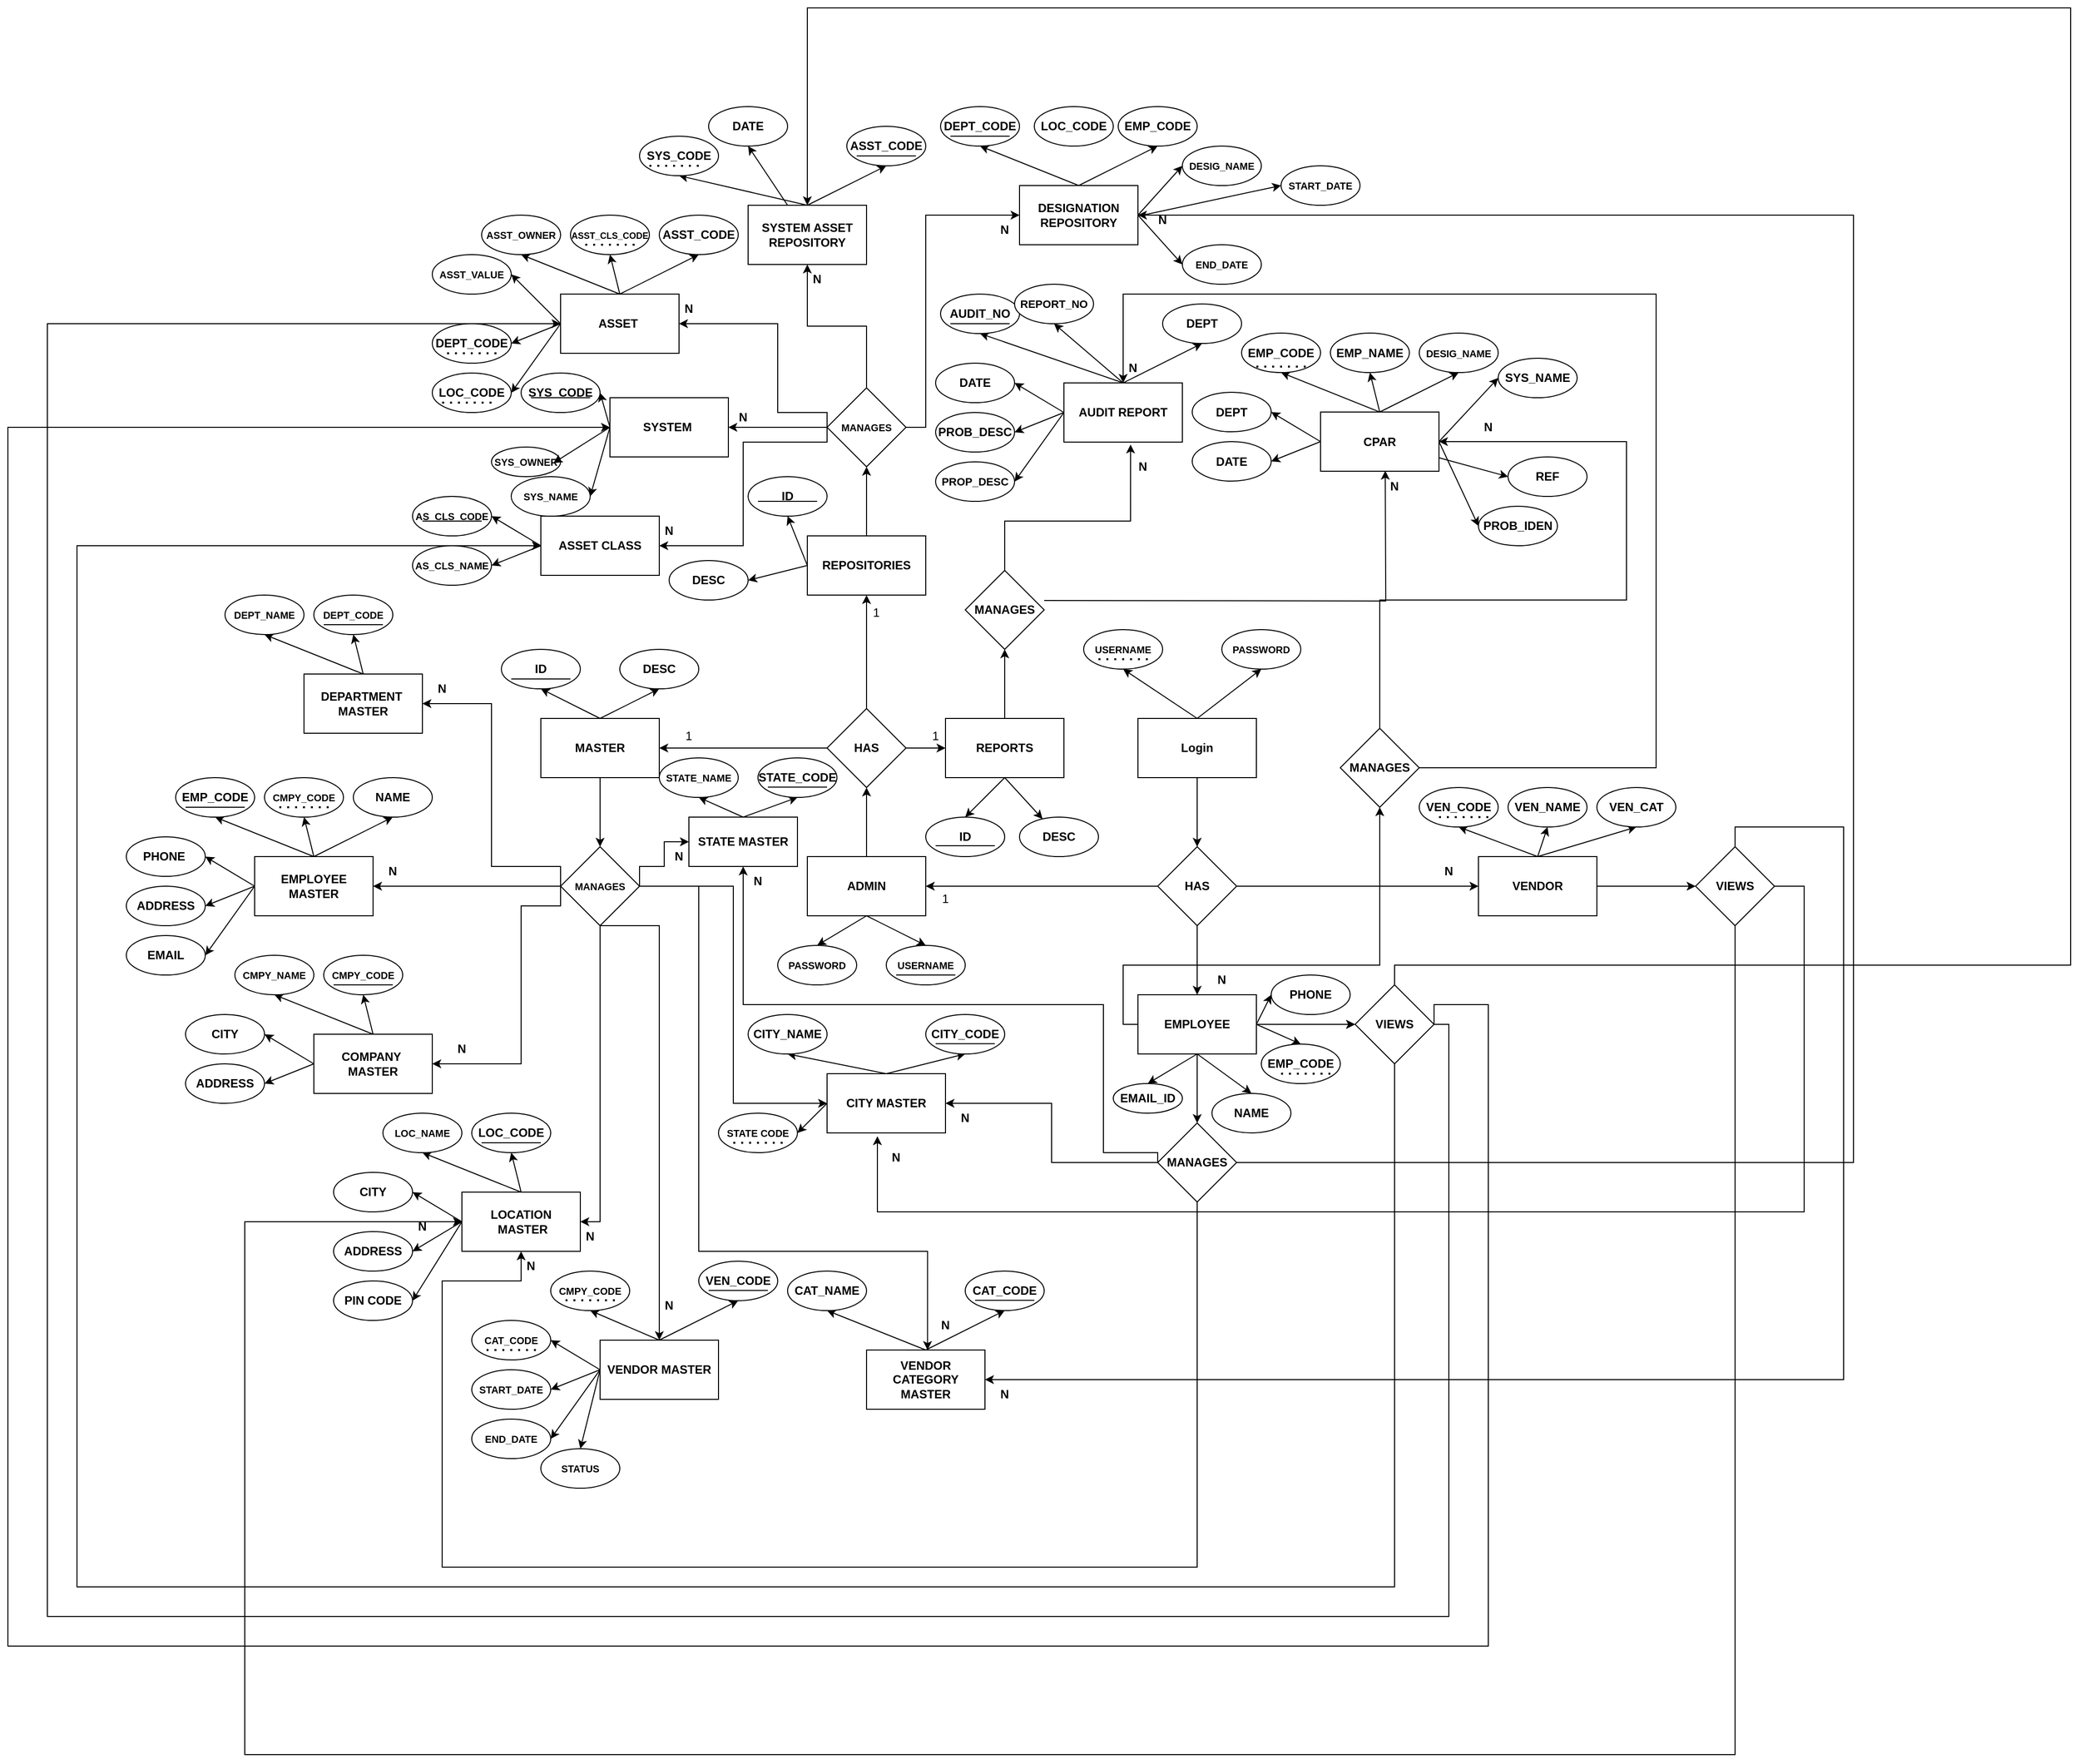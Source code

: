 <mxfile version="26.0.14">
  <diagram name="Page-1" id="rAhj3I7sBbqBmkh93vod">
    <mxGraphModel dx="1898" dy="1717" grid="1" gridSize="10" guides="1" tooltips="1" connect="1" arrows="1" fold="1" page="1" pageScale="1" pageWidth="850" pageHeight="1100" math="0" shadow="0">
      <root>
        <mxCell id="0" />
        <mxCell id="1" parent="0" />
        <mxCell id="pb_USnGENkUwAoGuM3ta-4" style="rounded=0;orthogonalLoop=1;jettySize=auto;html=1;exitX=0.5;exitY=0;exitDx=0;exitDy=0;entryX=0.5;entryY=1;entryDx=0;entryDy=0;" edge="1" parent="1" source="pb_USnGENkUwAoGuM3ta-1" target="pb_USnGENkUwAoGuM3ta-3">
          <mxGeometry relative="1" as="geometry" />
        </mxCell>
        <mxCell id="pb_USnGENkUwAoGuM3ta-5" style="rounded=0;orthogonalLoop=1;jettySize=auto;html=1;entryX=0.5;entryY=1;entryDx=0;entryDy=0;exitX=0.5;exitY=0;exitDx=0;exitDy=0;" edge="1" parent="1" source="pb_USnGENkUwAoGuM3ta-1" target="pb_USnGENkUwAoGuM3ta-2">
          <mxGeometry relative="1" as="geometry" />
        </mxCell>
        <mxCell id="pb_USnGENkUwAoGuM3ta-8" value="" style="edgeStyle=orthogonalEdgeStyle;rounded=0;orthogonalLoop=1;jettySize=auto;html=1;" edge="1" parent="1" source="pb_USnGENkUwAoGuM3ta-1" target="pb_USnGENkUwAoGuM3ta-7">
          <mxGeometry relative="1" as="geometry" />
        </mxCell>
        <mxCell id="pb_USnGENkUwAoGuM3ta-1" value="&lt;b&gt;Login&lt;/b&gt;" style="rounded=0;whiteSpace=wrap;html=1;" vertex="1" parent="1">
          <mxGeometry x="365" y="120" width="120" height="60" as="geometry" />
        </mxCell>
        <mxCell id="pb_USnGENkUwAoGuM3ta-2" value="&lt;font style=&quot;font-size: 10px;&quot;&gt;PASSWORD&lt;/font&gt;" style="ellipse;whiteSpace=wrap;html=1;fontStyle=1" vertex="1" parent="1">
          <mxGeometry x="450" y="30" width="80" height="40" as="geometry" />
        </mxCell>
        <mxCell id="pb_USnGENkUwAoGuM3ta-3" value="&lt;font style=&quot;font-size: 10px;&quot;&gt;USERNAME&lt;/font&gt;" style="ellipse;whiteSpace=wrap;html=1;fontStyle=1" vertex="1" parent="1">
          <mxGeometry x="310" y="30" width="80" height="40" as="geometry" />
        </mxCell>
        <mxCell id="pb_USnGENkUwAoGuM3ta-6" value="" style="endArrow=none;dashed=1;html=1;dashPattern=1 3;strokeWidth=2;rounded=0;" edge="1" parent="1">
          <mxGeometry width="50" height="50" relative="1" as="geometry">
            <mxPoint x="325" y="60" as="sourcePoint" />
            <mxPoint x="375" y="60" as="targetPoint" />
          </mxGeometry>
        </mxCell>
        <mxCell id="pb_USnGENkUwAoGuM3ta-10" value="" style="edgeStyle=orthogonalEdgeStyle;rounded=0;orthogonalLoop=1;jettySize=auto;html=1;" edge="1" parent="1" source="pb_USnGENkUwAoGuM3ta-7" target="pb_USnGENkUwAoGuM3ta-9">
          <mxGeometry relative="1" as="geometry" />
        </mxCell>
        <mxCell id="pb_USnGENkUwAoGuM3ta-12" value="" style="edgeStyle=orthogonalEdgeStyle;rounded=0;orthogonalLoop=1;jettySize=auto;html=1;" edge="1" parent="1" source="pb_USnGENkUwAoGuM3ta-7" target="pb_USnGENkUwAoGuM3ta-11">
          <mxGeometry relative="1" as="geometry" />
        </mxCell>
        <mxCell id="pb_USnGENkUwAoGuM3ta-14" value="" style="edgeStyle=orthogonalEdgeStyle;rounded=0;orthogonalLoop=1;jettySize=auto;html=1;" edge="1" parent="1" source="pb_USnGENkUwAoGuM3ta-7" target="pb_USnGENkUwAoGuM3ta-13">
          <mxGeometry relative="1" as="geometry" />
        </mxCell>
        <mxCell id="pb_USnGENkUwAoGuM3ta-7" value="&lt;b&gt;HAS&lt;/b&gt;" style="rhombus;whiteSpace=wrap;html=1;rounded=0;" vertex="1" parent="1">
          <mxGeometry x="385" y="250" width="80" height="80" as="geometry" />
        </mxCell>
        <mxCell id="pb_USnGENkUwAoGuM3ta-18" value="" style="edgeStyle=orthogonalEdgeStyle;rounded=0;orthogonalLoop=1;jettySize=auto;html=1;" edge="1" parent="1" source="pb_USnGENkUwAoGuM3ta-9" target="pb_USnGENkUwAoGuM3ta-17">
          <mxGeometry relative="1" as="geometry" />
        </mxCell>
        <mxCell id="pb_USnGENkUwAoGuM3ta-21" style="rounded=0;orthogonalLoop=1;jettySize=auto;html=1;exitX=0.5;exitY=1;exitDx=0;exitDy=0;entryX=0.5;entryY=0;entryDx=0;entryDy=0;" edge="1" parent="1" source="pb_USnGENkUwAoGuM3ta-9" target="pb_USnGENkUwAoGuM3ta-20">
          <mxGeometry relative="1" as="geometry" />
        </mxCell>
        <mxCell id="pb_USnGENkUwAoGuM3ta-22" style="rounded=0;orthogonalLoop=1;jettySize=auto;html=1;entryX=0.5;entryY=0;entryDx=0;entryDy=0;exitX=0.5;exitY=1;exitDx=0;exitDy=0;" edge="1" parent="1" source="pb_USnGENkUwAoGuM3ta-9" target="pb_USnGENkUwAoGuM3ta-19">
          <mxGeometry relative="1" as="geometry" />
        </mxCell>
        <mxCell id="pb_USnGENkUwAoGuM3ta-9" value="&lt;b&gt;ADMIN&lt;/b&gt;" style="whiteSpace=wrap;html=1;rounded=0;" vertex="1" parent="1">
          <mxGeometry x="30" y="260" width="120" height="60" as="geometry" />
        </mxCell>
        <mxCell id="pb_USnGENkUwAoGuM3ta-324" value="" style="edgeStyle=orthogonalEdgeStyle;rounded=0;orthogonalLoop=1;jettySize=auto;html=1;" edge="1" parent="1" source="pb_USnGENkUwAoGuM3ta-11" target="pb_USnGENkUwAoGuM3ta-323">
          <mxGeometry relative="1" as="geometry" />
        </mxCell>
        <mxCell id="pb_USnGENkUwAoGuM3ta-340" style="rounded=0;orthogonalLoop=1;jettySize=auto;html=1;exitX=0.5;exitY=0;exitDx=0;exitDy=0;entryX=0.5;entryY=1;entryDx=0;entryDy=0;" edge="1" parent="1" source="pb_USnGENkUwAoGuM3ta-11" target="pb_USnGENkUwAoGuM3ta-334">
          <mxGeometry relative="1" as="geometry" />
        </mxCell>
        <mxCell id="pb_USnGENkUwAoGuM3ta-341" style="rounded=0;orthogonalLoop=1;jettySize=auto;html=1;exitX=0.5;exitY=0;exitDx=0;exitDy=0;entryX=0.5;entryY=1;entryDx=0;entryDy=0;" edge="1" parent="1" source="pb_USnGENkUwAoGuM3ta-11" target="pb_USnGENkUwAoGuM3ta-338">
          <mxGeometry relative="1" as="geometry" />
        </mxCell>
        <mxCell id="pb_USnGENkUwAoGuM3ta-342" style="rounded=0;orthogonalLoop=1;jettySize=auto;html=1;exitX=0.5;exitY=0;exitDx=0;exitDy=0;entryX=0.5;entryY=1;entryDx=0;entryDy=0;" edge="1" parent="1" source="pb_USnGENkUwAoGuM3ta-11" target="pb_USnGENkUwAoGuM3ta-339">
          <mxGeometry relative="1" as="geometry" />
        </mxCell>
        <mxCell id="pb_USnGENkUwAoGuM3ta-11" value="&lt;b&gt;VENDOR&lt;/b&gt;" style="whiteSpace=wrap;html=1;rounded=0;" vertex="1" parent="1">
          <mxGeometry x="710" y="260" width="120" height="60" as="geometry" />
        </mxCell>
        <mxCell id="pb_USnGENkUwAoGuM3ta-300" value="" style="edgeStyle=orthogonalEdgeStyle;rounded=0;orthogonalLoop=1;jettySize=auto;html=1;" edge="1" parent="1" source="pb_USnGENkUwAoGuM3ta-13" target="pb_USnGENkUwAoGuM3ta-299">
          <mxGeometry relative="1" as="geometry" />
        </mxCell>
        <mxCell id="pb_USnGENkUwAoGuM3ta-308" value="" style="edgeStyle=orthogonalEdgeStyle;rounded=0;orthogonalLoop=1;jettySize=auto;html=1;" edge="1" parent="1" source="pb_USnGENkUwAoGuM3ta-13" target="pb_USnGENkUwAoGuM3ta-307">
          <mxGeometry relative="1" as="geometry" />
        </mxCell>
        <mxCell id="pb_USnGENkUwAoGuM3ta-315" value="" style="edgeStyle=orthogonalEdgeStyle;rounded=0;orthogonalLoop=1;jettySize=auto;html=1;" edge="1" parent="1" source="pb_USnGENkUwAoGuM3ta-13" target="pb_USnGENkUwAoGuM3ta-307">
          <mxGeometry relative="1" as="geometry" />
        </mxCell>
        <mxCell id="pb_USnGENkUwAoGuM3ta-317" value="" style="edgeStyle=orthogonalEdgeStyle;rounded=0;orthogonalLoop=1;jettySize=auto;html=1;" edge="1" parent="1" source="pb_USnGENkUwAoGuM3ta-13" target="pb_USnGENkUwAoGuM3ta-316">
          <mxGeometry relative="1" as="geometry">
            <Array as="points">
              <mxPoint x="350" y="430" />
              <mxPoint x="350" y="370" />
              <mxPoint x="610" y="370" />
            </Array>
          </mxGeometry>
        </mxCell>
        <mxCell id="pb_USnGENkUwAoGuM3ta-329" style="rounded=0;orthogonalLoop=1;jettySize=auto;html=1;exitX=0.5;exitY=1;exitDx=0;exitDy=0;entryX=0.5;entryY=0;entryDx=0;entryDy=0;" edge="1" parent="1" source="pb_USnGENkUwAoGuM3ta-13" target="pb_USnGENkUwAoGuM3ta-327">
          <mxGeometry relative="1" as="geometry" />
        </mxCell>
        <mxCell id="pb_USnGENkUwAoGuM3ta-330" style="rounded=0;orthogonalLoop=1;jettySize=auto;html=1;exitX=0.5;exitY=1;exitDx=0;exitDy=0;entryX=0.5;entryY=0;entryDx=0;entryDy=0;" edge="1" parent="1" source="pb_USnGENkUwAoGuM3ta-13" target="pb_USnGENkUwAoGuM3ta-325">
          <mxGeometry relative="1" as="geometry" />
        </mxCell>
        <mxCell id="pb_USnGENkUwAoGuM3ta-331" style="rounded=0;orthogonalLoop=1;jettySize=auto;html=1;exitX=1;exitY=0.5;exitDx=0;exitDy=0;entryX=0.5;entryY=0;entryDx=0;entryDy=0;" edge="1" parent="1" source="pb_USnGENkUwAoGuM3ta-13" target="pb_USnGENkUwAoGuM3ta-326">
          <mxGeometry relative="1" as="geometry" />
        </mxCell>
        <mxCell id="pb_USnGENkUwAoGuM3ta-332" style="rounded=0;orthogonalLoop=1;jettySize=auto;html=1;exitX=1;exitY=0.5;exitDx=0;exitDy=0;entryX=0;entryY=0.5;entryDx=0;entryDy=0;" edge="1" parent="1" source="pb_USnGENkUwAoGuM3ta-13" target="pb_USnGENkUwAoGuM3ta-328">
          <mxGeometry relative="1" as="geometry" />
        </mxCell>
        <mxCell id="pb_USnGENkUwAoGuM3ta-13" value="EMPLOYEE" style="whiteSpace=wrap;html=1;rounded=0;fontStyle=1" vertex="1" parent="1">
          <mxGeometry x="365" y="400" width="120" height="60" as="geometry" />
        </mxCell>
        <mxCell id="pb_USnGENkUwAoGuM3ta-30" style="edgeStyle=orthogonalEdgeStyle;rounded=0;orthogonalLoop=1;jettySize=auto;html=1;entryX=1;entryY=0.5;entryDx=0;entryDy=0;" edge="1" parent="1" source="pb_USnGENkUwAoGuM3ta-17" target="pb_USnGENkUwAoGuM3ta-26">
          <mxGeometry relative="1" as="geometry" />
        </mxCell>
        <mxCell id="pb_USnGENkUwAoGuM3ta-145" value="" style="edgeStyle=orthogonalEdgeStyle;rounded=0;orthogonalLoop=1;jettySize=auto;html=1;" edge="1" parent="1" source="pb_USnGENkUwAoGuM3ta-17" target="pb_USnGENkUwAoGuM3ta-144">
          <mxGeometry relative="1" as="geometry" />
        </mxCell>
        <mxCell id="pb_USnGENkUwAoGuM3ta-267" value="" style="edgeStyle=orthogonalEdgeStyle;rounded=0;orthogonalLoop=1;jettySize=auto;html=1;" edge="1" parent="1" source="pb_USnGENkUwAoGuM3ta-17" target="pb_USnGENkUwAoGuM3ta-262">
          <mxGeometry relative="1" as="geometry" />
        </mxCell>
        <mxCell id="pb_USnGENkUwAoGuM3ta-17" value="&lt;b&gt;HAS&lt;/b&gt;" style="rhombus;whiteSpace=wrap;html=1;rounded=0;" vertex="1" parent="1">
          <mxGeometry x="50" y="110" width="80" height="80" as="geometry" />
        </mxCell>
        <mxCell id="pb_USnGENkUwAoGuM3ta-19" value="&lt;font style=&quot;font-size: 10px;&quot;&gt;USERNAME&lt;/font&gt;" style="ellipse;whiteSpace=wrap;html=1;fontStyle=1" vertex="1" parent="1">
          <mxGeometry x="110" y="350" width="80" height="40" as="geometry" />
        </mxCell>
        <mxCell id="pb_USnGENkUwAoGuM3ta-20" value="&lt;font style=&quot;font-size: 10px;&quot;&gt;PASSWORD&lt;/font&gt;" style="ellipse;whiteSpace=wrap;html=1;fontStyle=1" vertex="1" parent="1">
          <mxGeometry y="350" width="80" height="40" as="geometry" />
        </mxCell>
        <mxCell id="pb_USnGENkUwAoGuM3ta-23" value="" style="endArrow=none;html=1;rounded=0;" edge="1" parent="1">
          <mxGeometry width="50" height="50" relative="1" as="geometry">
            <mxPoint x="120" y="380" as="sourcePoint" />
            <mxPoint x="180" y="380" as="targetPoint" />
          </mxGeometry>
        </mxCell>
        <mxCell id="pb_USnGENkUwAoGuM3ta-32" style="rounded=0;orthogonalLoop=1;jettySize=auto;html=1;exitX=0.5;exitY=0;exitDx=0;exitDy=0;entryX=0.5;entryY=1;entryDx=0;entryDy=0;" edge="1" parent="1" source="pb_USnGENkUwAoGuM3ta-26" target="pb_USnGENkUwAoGuM3ta-31">
          <mxGeometry relative="1" as="geometry" />
        </mxCell>
        <mxCell id="pb_USnGENkUwAoGuM3ta-33" style="rounded=0;orthogonalLoop=1;jettySize=auto;html=1;entryX=0.5;entryY=1;entryDx=0;entryDy=0;exitX=0.5;exitY=0;exitDx=0;exitDy=0;" edge="1" parent="1" source="pb_USnGENkUwAoGuM3ta-26" target="pb_USnGENkUwAoGuM3ta-27">
          <mxGeometry relative="1" as="geometry" />
        </mxCell>
        <mxCell id="pb_USnGENkUwAoGuM3ta-35" value="" style="edgeStyle=orthogonalEdgeStyle;rounded=0;orthogonalLoop=1;jettySize=auto;html=1;" edge="1" parent="1" source="pb_USnGENkUwAoGuM3ta-26" target="pb_USnGENkUwAoGuM3ta-34">
          <mxGeometry relative="1" as="geometry" />
        </mxCell>
        <mxCell id="pb_USnGENkUwAoGuM3ta-26" value="&lt;b&gt;MASTER&lt;/b&gt;" style="whiteSpace=wrap;html=1;rounded=0;" vertex="1" parent="1">
          <mxGeometry x="-240" y="120" width="120" height="60" as="geometry" />
        </mxCell>
        <mxCell id="pb_USnGENkUwAoGuM3ta-27" value="DESC" style="ellipse;whiteSpace=wrap;html=1;fontStyle=1" vertex="1" parent="1">
          <mxGeometry x="-160" y="50" width="80" height="40" as="geometry" />
        </mxCell>
        <mxCell id="pb_USnGENkUwAoGuM3ta-29" value="" style="endArrow=none;html=1;rounded=0;" edge="1" parent="1" source="pb_USnGENkUwAoGuM3ta-31">
          <mxGeometry width="50" height="50" relative="1" as="geometry">
            <mxPoint x="-270" y="80" as="sourcePoint" />
            <mxPoint x="-210" y="80" as="targetPoint" />
          </mxGeometry>
        </mxCell>
        <mxCell id="pb_USnGENkUwAoGuM3ta-37" value="" style="edgeStyle=orthogonalEdgeStyle;rounded=0;orthogonalLoop=1;jettySize=auto;html=1;" edge="1" parent="1" source="pb_USnGENkUwAoGuM3ta-34" target="pb_USnGENkUwAoGuM3ta-36">
          <mxGeometry relative="1" as="geometry" />
        </mxCell>
        <mxCell id="pb_USnGENkUwAoGuM3ta-65" style="edgeStyle=orthogonalEdgeStyle;rounded=0;orthogonalLoop=1;jettySize=auto;html=1;entryX=1;entryY=0.5;entryDx=0;entryDy=0;exitX=0;exitY=0.5;exitDx=0;exitDy=0;" edge="1" parent="1" source="pb_USnGENkUwAoGuM3ta-34" target="pb_USnGENkUwAoGuM3ta-57">
          <mxGeometry relative="1" as="geometry">
            <Array as="points">
              <mxPoint x="-220" y="310" />
              <mxPoint x="-260" y="310" />
              <mxPoint x="-260" y="470" />
            </Array>
          </mxGeometry>
        </mxCell>
        <mxCell id="pb_USnGENkUwAoGuM3ta-77" style="edgeStyle=orthogonalEdgeStyle;rounded=0;orthogonalLoop=1;jettySize=auto;html=1;entryX=1;entryY=0.5;entryDx=0;entryDy=0;exitX=0;exitY=0.5;exitDx=0;exitDy=0;" edge="1" parent="1" source="pb_USnGENkUwAoGuM3ta-34" target="pb_USnGENkUwAoGuM3ta-71">
          <mxGeometry relative="1" as="geometry">
            <Array as="points">
              <mxPoint x="-220" y="270" />
              <mxPoint x="-290" y="270" />
              <mxPoint x="-290" y="105" />
            </Array>
          </mxGeometry>
        </mxCell>
        <mxCell id="pb_USnGENkUwAoGuM3ta-88" style="edgeStyle=orthogonalEdgeStyle;rounded=0;orthogonalLoop=1;jettySize=auto;html=1;entryX=1;entryY=0.5;entryDx=0;entryDy=0;" edge="1" parent="1" source="pb_USnGENkUwAoGuM3ta-34" target="pb_USnGENkUwAoGuM3ta-82">
          <mxGeometry relative="1" as="geometry" />
        </mxCell>
        <mxCell id="pb_USnGENkUwAoGuM3ta-103" style="edgeStyle=orthogonalEdgeStyle;rounded=0;orthogonalLoop=1;jettySize=auto;html=1;exitX=0.5;exitY=1;exitDx=0;exitDy=0;" edge="1" parent="1" source="pb_USnGENkUwAoGuM3ta-34">
          <mxGeometry relative="1" as="geometry">
            <mxPoint x="-120" y="750" as="targetPoint" />
            <mxPoint x="-150" y="590" as="sourcePoint" />
            <Array as="points">
              <mxPoint x="-120" y="330" />
            </Array>
          </mxGeometry>
        </mxCell>
        <mxCell id="pb_USnGENkUwAoGuM3ta-124" style="edgeStyle=orthogonalEdgeStyle;rounded=0;orthogonalLoop=1;jettySize=auto;html=1;exitX=1;exitY=0.5;exitDx=0;exitDy=0;" edge="1" parent="1" source="pb_USnGENkUwAoGuM3ta-34">
          <mxGeometry relative="1" as="geometry">
            <mxPoint x="-320" y="305" as="sourcePoint" />
            <mxPoint x="151.778" y="760" as="targetPoint" />
            <Array as="points">
              <mxPoint x="-80" y="290" />
              <mxPoint x="-80" y="660" />
              <mxPoint x="152" y="660" />
            </Array>
          </mxGeometry>
        </mxCell>
        <mxCell id="pb_USnGENkUwAoGuM3ta-136" style="edgeStyle=orthogonalEdgeStyle;rounded=0;orthogonalLoop=1;jettySize=auto;html=1;entryX=0;entryY=0.5;entryDx=0;entryDy=0;" edge="1" parent="1" source="pb_USnGENkUwAoGuM3ta-34" target="pb_USnGENkUwAoGuM3ta-127">
          <mxGeometry relative="1" as="geometry" />
        </mxCell>
        <mxCell id="pb_USnGENkUwAoGuM3ta-143" style="edgeStyle=orthogonalEdgeStyle;rounded=0;orthogonalLoop=1;jettySize=auto;html=1;exitX=1;exitY=0.5;exitDx=0;exitDy=0;entryX=0;entryY=0.5;entryDx=0;entryDy=0;" edge="1" parent="1" source="pb_USnGENkUwAoGuM3ta-34" target="pb_USnGENkUwAoGuM3ta-139">
          <mxGeometry relative="1" as="geometry">
            <Array as="points">
              <mxPoint x="-140" y="270" />
              <mxPoint x="-115" y="270" />
              <mxPoint x="-115" y="245" />
            </Array>
          </mxGeometry>
        </mxCell>
        <mxCell id="pb_USnGENkUwAoGuM3ta-34" value="&lt;b&gt;&lt;font style=&quot;font-size: 10px;&quot;&gt;MANAGES&lt;/font&gt;&lt;/b&gt;" style="rhombus;whiteSpace=wrap;html=1;rounded=0;" vertex="1" parent="1">
          <mxGeometry x="-220" y="250" width="80" height="80" as="geometry" />
        </mxCell>
        <mxCell id="pb_USnGENkUwAoGuM3ta-44" style="rounded=0;orthogonalLoop=1;jettySize=auto;html=1;entryX=0.5;entryY=1;entryDx=0;entryDy=0;strokeColor=default;exitX=0.5;exitY=0;exitDx=0;exitDy=0;" edge="1" parent="1" source="pb_USnGENkUwAoGuM3ta-36" target="pb_USnGENkUwAoGuM3ta-38">
          <mxGeometry relative="1" as="geometry" />
        </mxCell>
        <mxCell id="pb_USnGENkUwAoGuM3ta-45" style="rounded=0;orthogonalLoop=1;jettySize=auto;html=1;exitX=0.5;exitY=0;exitDx=0;exitDy=0;entryX=0.5;entryY=1;entryDx=0;entryDy=0;" edge="1" parent="1" source="pb_USnGENkUwAoGuM3ta-36" target="pb_USnGENkUwAoGuM3ta-39">
          <mxGeometry relative="1" as="geometry" />
        </mxCell>
        <mxCell id="pb_USnGENkUwAoGuM3ta-46" style="rounded=0;orthogonalLoop=1;jettySize=auto;html=1;entryX=0.5;entryY=1;entryDx=0;entryDy=0;exitX=0.5;exitY=0;exitDx=0;exitDy=0;" edge="1" parent="1" source="pb_USnGENkUwAoGuM3ta-36" target="pb_USnGENkUwAoGuM3ta-40">
          <mxGeometry relative="1" as="geometry" />
        </mxCell>
        <mxCell id="pb_USnGENkUwAoGuM3ta-47" style="rounded=0;orthogonalLoop=1;jettySize=auto;html=1;exitX=0;exitY=0.5;exitDx=0;exitDy=0;entryX=1;entryY=0.5;entryDx=0;entryDy=0;" edge="1" parent="1" source="pb_USnGENkUwAoGuM3ta-36" target="pb_USnGENkUwAoGuM3ta-42">
          <mxGeometry relative="1" as="geometry" />
        </mxCell>
        <mxCell id="pb_USnGENkUwAoGuM3ta-48" style="rounded=0;orthogonalLoop=1;jettySize=auto;html=1;entryX=1;entryY=0.5;entryDx=0;entryDy=0;exitX=0;exitY=0.5;exitDx=0;exitDy=0;" edge="1" parent="1" source="pb_USnGENkUwAoGuM3ta-36" target="pb_USnGENkUwAoGuM3ta-41">
          <mxGeometry relative="1" as="geometry" />
        </mxCell>
        <mxCell id="pb_USnGENkUwAoGuM3ta-49" style="rounded=0;orthogonalLoop=1;jettySize=auto;html=1;entryX=1;entryY=0.5;entryDx=0;entryDy=0;exitX=0;exitY=0.5;exitDx=0;exitDy=0;" edge="1" parent="1" source="pb_USnGENkUwAoGuM3ta-36" target="pb_USnGENkUwAoGuM3ta-43">
          <mxGeometry relative="1" as="geometry" />
        </mxCell>
        <mxCell id="pb_USnGENkUwAoGuM3ta-36" value="&lt;b&gt;EMPLOYEE MASTER&lt;/b&gt;" style="whiteSpace=wrap;html=1;rounded=0;" vertex="1" parent="1">
          <mxGeometry x="-530" y="260" width="120" height="60" as="geometry" />
        </mxCell>
        <mxCell id="pb_USnGENkUwAoGuM3ta-38" value="EMP_CODE&lt;span style=&quot;color: rgba(0, 0, 0, 0); font-family: monospace; font-size: 0px; font-weight: 400; text-align: start; text-wrap-mode: nowrap;&quot;&gt;%3CmxGraphModel%3E%3Croot%3E%3CmxCell%20id%3D%220%22%2F%3E%3CmxCell%20id%3D%221%22%20parent%3D%220%22%2F%3E%3CmxCell%20id%3D%222%22%20value%3D%22DESC%22%20style%3D%22ellipse%3BwhiteSpace%3Dwrap%3Bhtml%3D1%3BfontStyle%3D1%22%20vertex%3D%221%22%20parent%3D%221%22%3E%3CmxGeometry%20x%3D%22-160%22%20y%3D%2250%22%20width%3D%2280%22%20height%3D%2240%22%20as%3D%22geometry%22%2F%3E%3C%2FmxCell%3E%3C%2Froot%3E%3C%2FmxGraphModel%3E&lt;/span&gt;" style="ellipse;whiteSpace=wrap;html=1;fontStyle=1" vertex="1" parent="1">
          <mxGeometry x="-610" y="180" width="80" height="40" as="geometry" />
        </mxCell>
        <mxCell id="pb_USnGENkUwAoGuM3ta-39" value="&lt;font style=&quot;font-size: 10px;&quot;&gt;CMPY_CODE&lt;/font&gt;" style="ellipse;whiteSpace=wrap;html=1;fontStyle=1" vertex="1" parent="1">
          <mxGeometry x="-520" y="180" width="80" height="40" as="geometry" />
        </mxCell>
        <mxCell id="pb_USnGENkUwAoGuM3ta-40" value="NAME" style="ellipse;whiteSpace=wrap;html=1;fontStyle=1" vertex="1" parent="1">
          <mxGeometry x="-430" y="180" width="80" height="40" as="geometry" />
        </mxCell>
        <mxCell id="pb_USnGENkUwAoGuM3ta-41" value="ADDRESS" style="ellipse;whiteSpace=wrap;html=1;fontStyle=1" vertex="1" parent="1">
          <mxGeometry x="-660" y="290" width="80" height="40" as="geometry" />
        </mxCell>
        <mxCell id="pb_USnGENkUwAoGuM3ta-42" value="PHONE&amp;nbsp;" style="ellipse;whiteSpace=wrap;html=1;fontStyle=1" vertex="1" parent="1">
          <mxGeometry x="-660" y="240" width="80" height="40" as="geometry" />
        </mxCell>
        <mxCell id="pb_USnGENkUwAoGuM3ta-43" value="EMAIL" style="ellipse;whiteSpace=wrap;html=1;fontStyle=1" vertex="1" parent="1">
          <mxGeometry x="-660" y="340" width="80" height="40" as="geometry" />
        </mxCell>
        <mxCell id="pb_USnGENkUwAoGuM3ta-50" value="" style="endArrow=none;html=1;rounded=0;" edge="1" parent="1">
          <mxGeometry width="50" height="50" relative="1" as="geometry">
            <mxPoint x="-600" y="210" as="sourcePoint" />
            <mxPoint x="-540" y="210" as="targetPoint" />
          </mxGeometry>
        </mxCell>
        <mxCell id="pb_USnGENkUwAoGuM3ta-51" style="rounded=0;orthogonalLoop=1;jettySize=auto;html=1;entryX=0.5;entryY=1;entryDx=0;entryDy=0;strokeColor=default;exitX=0.5;exitY=0;exitDx=0;exitDy=0;" edge="1" parent="1" source="pb_USnGENkUwAoGuM3ta-57" target="pb_USnGENkUwAoGuM3ta-58">
          <mxGeometry relative="1" as="geometry" />
        </mxCell>
        <mxCell id="pb_USnGENkUwAoGuM3ta-52" style="rounded=0;orthogonalLoop=1;jettySize=auto;html=1;exitX=0.5;exitY=0;exitDx=0;exitDy=0;entryX=0.5;entryY=1;entryDx=0;entryDy=0;" edge="1" parent="1" source="pb_USnGENkUwAoGuM3ta-57" target="pb_USnGENkUwAoGuM3ta-59">
          <mxGeometry relative="1" as="geometry" />
        </mxCell>
        <mxCell id="pb_USnGENkUwAoGuM3ta-54" style="rounded=0;orthogonalLoop=1;jettySize=auto;html=1;exitX=0;exitY=0.5;exitDx=0;exitDy=0;entryX=1;entryY=0.5;entryDx=0;entryDy=0;" edge="1" parent="1" source="pb_USnGENkUwAoGuM3ta-57" target="pb_USnGENkUwAoGuM3ta-62">
          <mxGeometry relative="1" as="geometry" />
        </mxCell>
        <mxCell id="pb_USnGENkUwAoGuM3ta-55" style="rounded=0;orthogonalLoop=1;jettySize=auto;html=1;entryX=1;entryY=0.5;entryDx=0;entryDy=0;exitX=0;exitY=0.5;exitDx=0;exitDy=0;" edge="1" parent="1" source="pb_USnGENkUwAoGuM3ta-57" target="pb_USnGENkUwAoGuM3ta-61">
          <mxGeometry relative="1" as="geometry" />
        </mxCell>
        <mxCell id="pb_USnGENkUwAoGuM3ta-57" value="&lt;b&gt;COMPANY&amp;nbsp;&lt;/b&gt;&lt;div&gt;&lt;b&gt;MASTER&lt;/b&gt;&lt;/div&gt;" style="whiteSpace=wrap;html=1;rounded=0;" vertex="1" parent="1">
          <mxGeometry x="-470" y="440" width="120" height="60" as="geometry" />
        </mxCell>
        <mxCell id="pb_USnGENkUwAoGuM3ta-58" value="&lt;font style=&quot;font-size: 10px;&quot;&gt;CMPY_NAME&lt;/font&gt;" style="ellipse;whiteSpace=wrap;html=1;fontStyle=1" vertex="1" parent="1">
          <mxGeometry x="-550" y="360" width="80" height="40" as="geometry" />
        </mxCell>
        <mxCell id="pb_USnGENkUwAoGuM3ta-59" value="&lt;font style=&quot;font-size: 10px;&quot;&gt;CMPY_CODE&lt;/font&gt;" style="ellipse;whiteSpace=wrap;html=1;fontStyle=1" vertex="1" parent="1">
          <mxGeometry x="-460" y="360" width="80" height="40" as="geometry" />
        </mxCell>
        <mxCell id="pb_USnGENkUwAoGuM3ta-61" value="ADDRESS" style="ellipse;whiteSpace=wrap;html=1;fontStyle=1" vertex="1" parent="1">
          <mxGeometry x="-600" y="470" width="80" height="40" as="geometry" />
        </mxCell>
        <mxCell id="pb_USnGENkUwAoGuM3ta-62" value="CITY" style="ellipse;whiteSpace=wrap;html=1;fontStyle=1" vertex="1" parent="1">
          <mxGeometry x="-600" y="420" width="80" height="40" as="geometry" />
        </mxCell>
        <mxCell id="pb_USnGENkUwAoGuM3ta-64" value="" style="endArrow=none;html=1;rounded=0;" edge="1" parent="1">
          <mxGeometry width="50" height="50" relative="1" as="geometry">
            <mxPoint x="-450" y="390" as="sourcePoint" />
            <mxPoint x="-390" y="390" as="targetPoint" />
          </mxGeometry>
        </mxCell>
        <mxCell id="pb_USnGENkUwAoGuM3ta-66" value="" style="endArrow=none;dashed=1;html=1;dashPattern=1 3;strokeWidth=2;rounded=0;" edge="1" parent="1">
          <mxGeometry width="50" height="50" relative="1" as="geometry">
            <mxPoint x="-505" y="210" as="sourcePoint" />
            <mxPoint x="-455" y="210" as="targetPoint" />
          </mxGeometry>
        </mxCell>
        <mxCell id="pb_USnGENkUwAoGuM3ta-67" style="rounded=0;orthogonalLoop=1;jettySize=auto;html=1;entryX=0.5;entryY=1;entryDx=0;entryDy=0;strokeColor=default;exitX=0.5;exitY=0;exitDx=0;exitDy=0;" edge="1" parent="1" source="pb_USnGENkUwAoGuM3ta-71" target="pb_USnGENkUwAoGuM3ta-72">
          <mxGeometry relative="1" as="geometry" />
        </mxCell>
        <mxCell id="pb_USnGENkUwAoGuM3ta-68" style="rounded=0;orthogonalLoop=1;jettySize=auto;html=1;exitX=0.5;exitY=0;exitDx=0;exitDy=0;entryX=0.5;entryY=1;entryDx=0;entryDy=0;" edge="1" parent="1" source="pb_USnGENkUwAoGuM3ta-71" target="pb_USnGENkUwAoGuM3ta-73">
          <mxGeometry relative="1" as="geometry" />
        </mxCell>
        <mxCell id="pb_USnGENkUwAoGuM3ta-71" value="&lt;b&gt;DEPARTMENT&amp;nbsp;&lt;/b&gt;&lt;div&gt;&lt;b&gt;MASTER&lt;/b&gt;&lt;/div&gt;" style="whiteSpace=wrap;html=1;rounded=0;" vertex="1" parent="1">
          <mxGeometry x="-480" y="75" width="120" height="60" as="geometry" />
        </mxCell>
        <mxCell id="pb_USnGENkUwAoGuM3ta-72" value="&lt;font style=&quot;font-size: 10px;&quot;&gt;DEPT_NAME&lt;/font&gt;" style="ellipse;whiteSpace=wrap;html=1;fontStyle=1" vertex="1" parent="1">
          <mxGeometry x="-560" y="-5" width="80" height="40" as="geometry" />
        </mxCell>
        <mxCell id="pb_USnGENkUwAoGuM3ta-73" value="&lt;font style=&quot;font-size: 10px;&quot;&gt;DEPT_CODE&lt;/font&gt;" style="ellipse;whiteSpace=wrap;html=1;fontStyle=1" vertex="1" parent="1">
          <mxGeometry x="-470" y="-5" width="80" height="40" as="geometry" />
        </mxCell>
        <mxCell id="pb_USnGENkUwAoGuM3ta-76" value="" style="endArrow=none;html=1;rounded=0;" edge="1" parent="1">
          <mxGeometry width="50" height="50" relative="1" as="geometry">
            <mxPoint x="-460" y="25" as="sourcePoint" />
            <mxPoint x="-400" y="25" as="targetPoint" />
          </mxGeometry>
        </mxCell>
        <mxCell id="pb_USnGENkUwAoGuM3ta-78" style="rounded=0;orthogonalLoop=1;jettySize=auto;html=1;entryX=0.5;entryY=1;entryDx=0;entryDy=0;strokeColor=default;exitX=0.5;exitY=0;exitDx=0;exitDy=0;" edge="1" parent="1" source="pb_USnGENkUwAoGuM3ta-82" target="pb_USnGENkUwAoGuM3ta-83">
          <mxGeometry relative="1" as="geometry" />
        </mxCell>
        <mxCell id="pb_USnGENkUwAoGuM3ta-79" style="rounded=0;orthogonalLoop=1;jettySize=auto;html=1;exitX=0.5;exitY=0;exitDx=0;exitDy=0;entryX=0.5;entryY=1;entryDx=0;entryDy=0;" edge="1" parent="1" source="pb_USnGENkUwAoGuM3ta-82" target="pb_USnGENkUwAoGuM3ta-84">
          <mxGeometry relative="1" as="geometry" />
        </mxCell>
        <mxCell id="pb_USnGENkUwAoGuM3ta-80" style="rounded=0;orthogonalLoop=1;jettySize=auto;html=1;exitX=0;exitY=0.5;exitDx=0;exitDy=0;entryX=1;entryY=0.5;entryDx=0;entryDy=0;" edge="1" parent="1" source="pb_USnGENkUwAoGuM3ta-82" target="pb_USnGENkUwAoGuM3ta-86">
          <mxGeometry relative="1" as="geometry" />
        </mxCell>
        <mxCell id="pb_USnGENkUwAoGuM3ta-81" style="rounded=0;orthogonalLoop=1;jettySize=auto;html=1;entryX=1;entryY=0.5;entryDx=0;entryDy=0;exitX=0;exitY=0.5;exitDx=0;exitDy=0;" edge="1" parent="1" source="pb_USnGENkUwAoGuM3ta-82" target="pb_USnGENkUwAoGuM3ta-85">
          <mxGeometry relative="1" as="geometry" />
        </mxCell>
        <mxCell id="pb_USnGENkUwAoGuM3ta-90" style="rounded=0;orthogonalLoop=1;jettySize=auto;html=1;entryX=1;entryY=0.5;entryDx=0;entryDy=0;exitX=0;exitY=0.5;exitDx=0;exitDy=0;" edge="1" parent="1" source="pb_USnGENkUwAoGuM3ta-82" target="pb_USnGENkUwAoGuM3ta-89">
          <mxGeometry relative="1" as="geometry" />
        </mxCell>
        <mxCell id="pb_USnGENkUwAoGuM3ta-82" value="&lt;b&gt;LOCATION&lt;/b&gt;&lt;div&gt;&lt;b&gt;&amp;nbsp;MASTER&lt;/b&gt;&lt;/div&gt;" style="whiteSpace=wrap;html=1;rounded=0;" vertex="1" parent="1">
          <mxGeometry x="-320" y="600" width="120" height="60" as="geometry" />
        </mxCell>
        <mxCell id="pb_USnGENkUwAoGuM3ta-83" value="&lt;font style=&quot;font-size: 10px;&quot;&gt;LOC_NAME&lt;/font&gt;" style="ellipse;whiteSpace=wrap;html=1;fontStyle=1" vertex="1" parent="1">
          <mxGeometry x="-400" y="520" width="80" height="40" as="geometry" />
        </mxCell>
        <mxCell id="pb_USnGENkUwAoGuM3ta-84" value="LOC_CODE" style="ellipse;whiteSpace=wrap;html=1;fontStyle=1" vertex="1" parent="1">
          <mxGeometry x="-310" y="520" width="80" height="40" as="geometry" />
        </mxCell>
        <mxCell id="pb_USnGENkUwAoGuM3ta-85" value="ADDRESS" style="ellipse;whiteSpace=wrap;html=1;fontStyle=1" vertex="1" parent="1">
          <mxGeometry x="-450" y="640" width="80" height="40" as="geometry" />
        </mxCell>
        <mxCell id="pb_USnGENkUwAoGuM3ta-86" value="CITY" style="ellipse;whiteSpace=wrap;html=1;fontStyle=1" vertex="1" parent="1">
          <mxGeometry x="-450" y="580" width="80" height="40" as="geometry" />
        </mxCell>
        <mxCell id="pb_USnGENkUwAoGuM3ta-87" value="" style="endArrow=none;html=1;rounded=0;" edge="1" parent="1">
          <mxGeometry width="50" height="50" relative="1" as="geometry">
            <mxPoint x="-300" y="550" as="sourcePoint" />
            <mxPoint x="-240" y="550" as="targetPoint" />
          </mxGeometry>
        </mxCell>
        <mxCell id="pb_USnGENkUwAoGuM3ta-89" value="PIN CODE" style="ellipse;whiteSpace=wrap;html=1;fontStyle=1" vertex="1" parent="1">
          <mxGeometry x="-450" y="690" width="80" height="40" as="geometry" />
        </mxCell>
        <mxCell id="pb_USnGENkUwAoGuM3ta-91" style="rounded=0;orthogonalLoop=1;jettySize=auto;html=1;entryX=0.5;entryY=1;entryDx=0;entryDy=0;strokeColor=default;exitX=0.5;exitY=0;exitDx=0;exitDy=0;" edge="1" parent="1" source="pb_USnGENkUwAoGuM3ta-96" target="pb_USnGENkUwAoGuM3ta-97">
          <mxGeometry relative="1" as="geometry" />
        </mxCell>
        <mxCell id="pb_USnGENkUwAoGuM3ta-92" style="rounded=0;orthogonalLoop=1;jettySize=auto;html=1;exitX=0.5;exitY=0;exitDx=0;exitDy=0;entryX=0.5;entryY=1;entryDx=0;entryDy=0;" edge="1" parent="1" source="pb_USnGENkUwAoGuM3ta-96" target="pb_USnGENkUwAoGuM3ta-98">
          <mxGeometry relative="1" as="geometry" />
        </mxCell>
        <mxCell id="pb_USnGENkUwAoGuM3ta-93" style="rounded=0;orthogonalLoop=1;jettySize=auto;html=1;exitX=0;exitY=0.5;exitDx=0;exitDy=0;entryX=1;entryY=0.5;entryDx=0;entryDy=0;" edge="1" parent="1" source="pb_USnGENkUwAoGuM3ta-96" target="pb_USnGENkUwAoGuM3ta-100">
          <mxGeometry relative="1" as="geometry" />
        </mxCell>
        <mxCell id="pb_USnGENkUwAoGuM3ta-94" style="rounded=0;orthogonalLoop=1;jettySize=auto;html=1;entryX=1;entryY=0.5;entryDx=0;entryDy=0;exitX=0;exitY=0.5;exitDx=0;exitDy=0;" edge="1" parent="1" source="pb_USnGENkUwAoGuM3ta-96" target="pb_USnGENkUwAoGuM3ta-99">
          <mxGeometry relative="1" as="geometry" />
        </mxCell>
        <mxCell id="pb_USnGENkUwAoGuM3ta-95" style="rounded=0;orthogonalLoop=1;jettySize=auto;html=1;entryX=1;entryY=0.5;entryDx=0;entryDy=0;exitX=0;exitY=0.5;exitDx=0;exitDy=0;" edge="1" parent="1" source="pb_USnGENkUwAoGuM3ta-96" target="pb_USnGENkUwAoGuM3ta-102">
          <mxGeometry relative="1" as="geometry" />
        </mxCell>
        <mxCell id="pb_USnGENkUwAoGuM3ta-105" style="rounded=0;orthogonalLoop=1;jettySize=auto;html=1;exitX=0;exitY=0.5;exitDx=0;exitDy=0;entryX=0.5;entryY=0;entryDx=0;entryDy=0;" edge="1" parent="1" source="pb_USnGENkUwAoGuM3ta-96" target="pb_USnGENkUwAoGuM3ta-104">
          <mxGeometry relative="1" as="geometry" />
        </mxCell>
        <mxCell id="pb_USnGENkUwAoGuM3ta-96" value="&lt;b&gt;VENDOR MASTER&lt;/b&gt;" style="whiteSpace=wrap;html=1;rounded=0;" vertex="1" parent="1">
          <mxGeometry x="-180" y="750" width="120" height="60" as="geometry" />
        </mxCell>
        <mxCell id="pb_USnGENkUwAoGuM3ta-97" value="&lt;font style=&quot;font-size: 10px;&quot;&gt;CMPY_CODE&lt;/font&gt;" style="ellipse;whiteSpace=wrap;html=1;fontStyle=1" vertex="1" parent="1">
          <mxGeometry x="-230" y="680" width="80" height="40" as="geometry" />
        </mxCell>
        <mxCell id="pb_USnGENkUwAoGuM3ta-98" value="VEN_CODE" style="ellipse;whiteSpace=wrap;html=1;fontStyle=1" vertex="1" parent="1">
          <mxGeometry x="-80" y="670" width="80" height="40" as="geometry" />
        </mxCell>
        <mxCell id="pb_USnGENkUwAoGuM3ta-99" value="&lt;font style=&quot;font-size: 10px;&quot;&gt;START_DATE&lt;/font&gt;" style="ellipse;whiteSpace=wrap;html=1;fontStyle=1" vertex="1" parent="1">
          <mxGeometry x="-310" y="780" width="80" height="40" as="geometry" />
        </mxCell>
        <mxCell id="pb_USnGENkUwAoGuM3ta-100" value="&lt;font style=&quot;font-size: 10px;&quot;&gt;CAT_CODE&lt;/font&gt;" style="ellipse;whiteSpace=wrap;html=1;fontStyle=1" vertex="1" parent="1">
          <mxGeometry x="-310" y="730" width="80" height="40" as="geometry" />
        </mxCell>
        <mxCell id="pb_USnGENkUwAoGuM3ta-101" value="" style="endArrow=none;html=1;rounded=0;" edge="1" parent="1">
          <mxGeometry width="50" height="50" relative="1" as="geometry">
            <mxPoint x="-70" y="699.67" as="sourcePoint" />
            <mxPoint x="-10" y="699.67" as="targetPoint" />
          </mxGeometry>
        </mxCell>
        <mxCell id="pb_USnGENkUwAoGuM3ta-102" value="&lt;font style=&quot;font-size: 10px;&quot;&gt;END_DATE&lt;/font&gt;" style="ellipse;whiteSpace=wrap;html=1;fontStyle=1" vertex="1" parent="1">
          <mxGeometry x="-310" y="830" width="80" height="40" as="geometry" />
        </mxCell>
        <mxCell id="pb_USnGENkUwAoGuM3ta-104" value="&lt;font style=&quot;font-size: 10px;&quot;&gt;STATUS&lt;/font&gt;" style="ellipse;whiteSpace=wrap;html=1;fontStyle=1" vertex="1" parent="1">
          <mxGeometry x="-240" y="860" width="80" height="40" as="geometry" />
        </mxCell>
        <mxCell id="pb_USnGENkUwAoGuM3ta-106" value="" style="endArrow=none;dashed=1;html=1;dashPattern=1 3;strokeWidth=2;rounded=0;" edge="1" parent="1">
          <mxGeometry width="50" height="50" relative="1" as="geometry">
            <mxPoint x="-215" y="709.67" as="sourcePoint" />
            <mxPoint x="-165" y="709.67" as="targetPoint" />
          </mxGeometry>
        </mxCell>
        <mxCell id="pb_USnGENkUwAoGuM3ta-107" value="" style="endArrow=none;dashed=1;html=1;dashPattern=1 3;strokeWidth=2;rounded=0;" edge="1" parent="1">
          <mxGeometry width="50" height="50" relative="1" as="geometry">
            <mxPoint x="-295" y="760.0" as="sourcePoint" />
            <mxPoint x="-245" y="760.0" as="targetPoint" />
          </mxGeometry>
        </mxCell>
        <mxCell id="pb_USnGENkUwAoGuM3ta-108" style="rounded=0;orthogonalLoop=1;jettySize=auto;html=1;entryX=0.5;entryY=1;entryDx=0;entryDy=0;strokeColor=default;exitX=0.5;exitY=0;exitDx=0;exitDy=0;" edge="1" parent="1" source="pb_USnGENkUwAoGuM3ta-114" target="pb_USnGENkUwAoGuM3ta-115">
          <mxGeometry relative="1" as="geometry" />
        </mxCell>
        <mxCell id="pb_USnGENkUwAoGuM3ta-109" style="rounded=0;orthogonalLoop=1;jettySize=auto;html=1;exitX=0.5;exitY=0;exitDx=0;exitDy=0;entryX=0.5;entryY=1;entryDx=0;entryDy=0;" edge="1" parent="1" source="pb_USnGENkUwAoGuM3ta-114" target="pb_USnGENkUwAoGuM3ta-116">
          <mxGeometry relative="1" as="geometry" />
        </mxCell>
        <mxCell id="pb_USnGENkUwAoGuM3ta-114" value="&lt;b&gt;VENDOR CATEGORY MASTER&lt;/b&gt;" style="whiteSpace=wrap;html=1;rounded=0;" vertex="1" parent="1">
          <mxGeometry x="90" y="760" width="120" height="60" as="geometry" />
        </mxCell>
        <mxCell id="pb_USnGENkUwAoGuM3ta-115" value="CAT_NAME" style="ellipse;whiteSpace=wrap;html=1;fontStyle=1" vertex="1" parent="1">
          <mxGeometry x="10" y="680" width="80" height="40" as="geometry" />
        </mxCell>
        <mxCell id="pb_USnGENkUwAoGuM3ta-116" value="CAT_CODE" style="ellipse;whiteSpace=wrap;html=1;fontStyle=1" vertex="1" parent="1">
          <mxGeometry x="190" y="680" width="80" height="40" as="geometry" />
        </mxCell>
        <mxCell id="pb_USnGENkUwAoGuM3ta-119" value="" style="endArrow=none;html=1;rounded=0;" edge="1" parent="1">
          <mxGeometry width="50" height="50" relative="1" as="geometry">
            <mxPoint x="200" y="709.67" as="sourcePoint" />
            <mxPoint x="260" y="709.67" as="targetPoint" />
          </mxGeometry>
        </mxCell>
        <mxCell id="pb_USnGENkUwAoGuM3ta-125" style="rounded=0;orthogonalLoop=1;jettySize=auto;html=1;entryX=0.5;entryY=1;entryDx=0;entryDy=0;strokeColor=default;exitX=0.5;exitY=0;exitDx=0;exitDy=0;" edge="1" parent="1" source="pb_USnGENkUwAoGuM3ta-127" target="pb_USnGENkUwAoGuM3ta-128">
          <mxGeometry relative="1" as="geometry" />
        </mxCell>
        <mxCell id="pb_USnGENkUwAoGuM3ta-126" style="rounded=0;orthogonalLoop=1;jettySize=auto;html=1;exitX=0.5;exitY=0;exitDx=0;exitDy=0;entryX=0.5;entryY=1;entryDx=0;entryDy=0;" edge="1" parent="1" source="pb_USnGENkUwAoGuM3ta-127" target="pb_USnGENkUwAoGuM3ta-129">
          <mxGeometry relative="1" as="geometry" />
        </mxCell>
        <mxCell id="pb_USnGENkUwAoGuM3ta-133" style="rounded=0;orthogonalLoop=1;jettySize=auto;html=1;exitX=0;exitY=0.5;exitDx=0;exitDy=0;entryX=1;entryY=0.5;entryDx=0;entryDy=0;" edge="1" parent="1" source="pb_USnGENkUwAoGuM3ta-127" target="pb_USnGENkUwAoGuM3ta-131">
          <mxGeometry relative="1" as="geometry" />
        </mxCell>
        <mxCell id="pb_USnGENkUwAoGuM3ta-127" value="&lt;b&gt;CITY MASTER&lt;/b&gt;" style="whiteSpace=wrap;html=1;rounded=0;" vertex="1" parent="1">
          <mxGeometry x="50" y="480" width="120" height="60" as="geometry" />
        </mxCell>
        <mxCell id="pb_USnGENkUwAoGuM3ta-128" value="CITY_NAME" style="ellipse;whiteSpace=wrap;html=1;fontStyle=1" vertex="1" parent="1">
          <mxGeometry x="-30" y="420" width="80" height="40" as="geometry" />
        </mxCell>
        <mxCell id="pb_USnGENkUwAoGuM3ta-129" value="CITY_CODE" style="ellipse;whiteSpace=wrap;html=1;fontStyle=1" vertex="1" parent="1">
          <mxGeometry x="150" y="420" width="80" height="40" as="geometry" />
        </mxCell>
        <mxCell id="pb_USnGENkUwAoGuM3ta-130" value="" style="endArrow=none;html=1;rounded=0;" edge="1" parent="1">
          <mxGeometry width="50" height="50" relative="1" as="geometry">
            <mxPoint x="160" y="449.67" as="sourcePoint" />
            <mxPoint x="220" y="449.67" as="targetPoint" />
          </mxGeometry>
        </mxCell>
        <mxCell id="pb_USnGENkUwAoGuM3ta-131" value="&lt;font style=&quot;font-size: 10px;&quot;&gt;STATE CODE&lt;/font&gt;" style="ellipse;whiteSpace=wrap;html=1;fontStyle=1" vertex="1" parent="1">
          <mxGeometry x="-60" y="520" width="80" height="40" as="geometry" />
        </mxCell>
        <mxCell id="pb_USnGENkUwAoGuM3ta-135" value="" style="endArrow=none;dashed=1;html=1;dashPattern=1 3;strokeWidth=2;rounded=0;" edge="1" parent="1">
          <mxGeometry width="50" height="50" relative="1" as="geometry">
            <mxPoint x="-45" y="550.0" as="sourcePoint" />
            <mxPoint x="5" y="550.0" as="targetPoint" />
          </mxGeometry>
        </mxCell>
        <mxCell id="pb_USnGENkUwAoGuM3ta-137" style="rounded=0;orthogonalLoop=1;jettySize=auto;html=1;entryX=0.5;entryY=1;entryDx=0;entryDy=0;strokeColor=default;exitX=0.5;exitY=0;exitDx=0;exitDy=0;" edge="1" parent="1" source="pb_USnGENkUwAoGuM3ta-139" target="pb_USnGENkUwAoGuM3ta-140">
          <mxGeometry relative="1" as="geometry" />
        </mxCell>
        <mxCell id="pb_USnGENkUwAoGuM3ta-138" style="rounded=0;orthogonalLoop=1;jettySize=auto;html=1;exitX=0.5;exitY=0;exitDx=0;exitDy=0;entryX=0.5;entryY=1;entryDx=0;entryDy=0;" edge="1" parent="1" source="pb_USnGENkUwAoGuM3ta-139" target="pb_USnGENkUwAoGuM3ta-141">
          <mxGeometry relative="1" as="geometry" />
        </mxCell>
        <mxCell id="pb_USnGENkUwAoGuM3ta-139" value="&lt;b&gt;STATE MASTER&lt;/b&gt;" style="whiteSpace=wrap;html=1;rounded=0;" vertex="1" parent="1">
          <mxGeometry x="-90" y="220" width="110" height="50" as="geometry" />
        </mxCell>
        <mxCell id="pb_USnGENkUwAoGuM3ta-140" value="&lt;font style=&quot;font-size: 10px;&quot;&gt;STATE_NAME&lt;/font&gt;" style="ellipse;whiteSpace=wrap;html=1;fontStyle=1" vertex="1" parent="1">
          <mxGeometry x="-120" y="160" width="80" height="40" as="geometry" />
        </mxCell>
        <mxCell id="pb_USnGENkUwAoGuM3ta-141" value="STATE_CODE" style="ellipse;whiteSpace=wrap;html=1;fontStyle=1" vertex="1" parent="1">
          <mxGeometry x="-20" y="160" width="80" height="40" as="geometry" />
        </mxCell>
        <mxCell id="pb_USnGENkUwAoGuM3ta-142" value="" style="endArrow=none;html=1;rounded=0;" edge="1" parent="1">
          <mxGeometry width="50" height="50" relative="1" as="geometry">
            <mxPoint x="-10" y="189.67" as="sourcePoint" />
            <mxPoint x="50" y="189.67" as="targetPoint" />
          </mxGeometry>
        </mxCell>
        <mxCell id="pb_USnGENkUwAoGuM3ta-164" value="" style="edgeStyle=orthogonalEdgeStyle;rounded=0;orthogonalLoop=1;jettySize=auto;html=1;" edge="1" parent="1" source="pb_USnGENkUwAoGuM3ta-144" target="pb_USnGENkUwAoGuM3ta-163">
          <mxGeometry relative="1" as="geometry" />
        </mxCell>
        <mxCell id="pb_USnGENkUwAoGuM3ta-258" style="rounded=0;orthogonalLoop=1;jettySize=auto;html=1;exitX=0;exitY=0.5;exitDx=0;exitDy=0;entryX=1;entryY=0.5;entryDx=0;entryDy=0;" edge="1" parent="1" source="pb_USnGENkUwAoGuM3ta-144" target="pb_USnGENkUwAoGuM3ta-257">
          <mxGeometry relative="1" as="geometry" />
        </mxCell>
        <mxCell id="pb_USnGENkUwAoGuM3ta-259" style="rounded=0;orthogonalLoop=1;jettySize=auto;html=1;exitX=0;exitY=0.5;exitDx=0;exitDy=0;entryX=0.5;entryY=1;entryDx=0;entryDy=0;" edge="1" parent="1" source="pb_USnGENkUwAoGuM3ta-144" target="pb_USnGENkUwAoGuM3ta-256">
          <mxGeometry relative="1" as="geometry">
            <mxPoint x="10" y="-80.0" as="targetPoint" />
          </mxGeometry>
        </mxCell>
        <mxCell id="pb_USnGENkUwAoGuM3ta-144" value="&lt;b&gt;REPOSITORIES&lt;/b&gt;" style="whiteSpace=wrap;html=1;rounded=0;" vertex="1" parent="1">
          <mxGeometry x="30" y="-65" width="120" height="60" as="geometry" />
        </mxCell>
        <mxCell id="pb_USnGENkUwAoGuM3ta-149" style="rounded=0;orthogonalLoop=1;jettySize=auto;html=1;exitX=0;exitY=0.5;exitDx=0;exitDy=0;entryX=1;entryY=0.5;entryDx=0;entryDy=0;" edge="1" parent="1" source="pb_USnGENkUwAoGuM3ta-152" target="pb_USnGENkUwAoGuM3ta-157">
          <mxGeometry relative="1" as="geometry" />
        </mxCell>
        <mxCell id="pb_USnGENkUwAoGuM3ta-150" style="rounded=0;orthogonalLoop=1;jettySize=auto;html=1;entryX=1;entryY=0.5;entryDx=0;entryDy=0;exitX=0;exitY=0.5;exitDx=0;exitDy=0;" edge="1" parent="1" source="pb_USnGENkUwAoGuM3ta-152" target="pb_USnGENkUwAoGuM3ta-156">
          <mxGeometry relative="1" as="geometry" />
        </mxCell>
        <mxCell id="pb_USnGENkUwAoGuM3ta-152" value="&lt;b&gt;ASSET CLASS&lt;/b&gt;" style="whiteSpace=wrap;html=1;rounded=0;" vertex="1" parent="1">
          <mxGeometry x="-240" y="-85" width="120" height="60" as="geometry" />
        </mxCell>
        <mxCell id="pb_USnGENkUwAoGuM3ta-156" value="&lt;font style=&quot;font-size: 10px;&quot;&gt;AS_CLS_NAME&lt;/font&gt;" style="ellipse;whiteSpace=wrap;html=1;fontStyle=1" vertex="1" parent="1">
          <mxGeometry x="-370" y="-55" width="80" height="40" as="geometry" />
        </mxCell>
        <mxCell id="pb_USnGENkUwAoGuM3ta-157" value="&lt;font style=&quot;font-size: 10px;&quot;&gt;AS_CLS_CODE&lt;/font&gt;" style="ellipse;whiteSpace=wrap;html=1;fontStyle=1" vertex="1" parent="1">
          <mxGeometry x="-370" y="-105" width="80" height="40" as="geometry" />
        </mxCell>
        <mxCell id="pb_USnGENkUwAoGuM3ta-165" style="edgeStyle=orthogonalEdgeStyle;rounded=0;orthogonalLoop=1;jettySize=auto;html=1;entryX=1;entryY=0.5;entryDx=0;entryDy=0;" edge="1" parent="1" target="pb_USnGENkUwAoGuM3ta-152">
          <mxGeometry relative="1" as="geometry">
            <mxPoint x="50" y="-180" as="sourcePoint" />
            <Array as="points">
              <mxPoint x="50" y="-160" />
              <mxPoint x="-35" y="-160" />
              <mxPoint x="-35" y="-55" />
            </Array>
          </mxGeometry>
        </mxCell>
        <mxCell id="pb_USnGENkUwAoGuM3ta-182" style="edgeStyle=orthogonalEdgeStyle;rounded=0;orthogonalLoop=1;jettySize=auto;html=1;entryX=1;entryY=0.5;entryDx=0;entryDy=0;exitX=0;exitY=0.5;exitDx=0;exitDy=0;" edge="1" parent="1" source="pb_USnGENkUwAoGuM3ta-163" target="pb_USnGENkUwAoGuM3ta-172">
          <mxGeometry relative="1" as="geometry">
            <Array as="points">
              <mxPoint x="50" y="-190" />
              <mxPoint y="-190" />
              <mxPoint y="-280" />
            </Array>
          </mxGeometry>
        </mxCell>
        <mxCell id="pb_USnGENkUwAoGuM3ta-228" style="edgeStyle=orthogonalEdgeStyle;rounded=0;orthogonalLoop=1;jettySize=auto;html=1;" edge="1" parent="1" source="pb_USnGENkUwAoGuM3ta-163" target="pb_USnGENkUwAoGuM3ta-202">
          <mxGeometry relative="1" as="geometry" />
        </mxCell>
        <mxCell id="pb_USnGENkUwAoGuM3ta-254" style="edgeStyle=orthogonalEdgeStyle;rounded=0;orthogonalLoop=1;jettySize=auto;html=1;entryX=0;entryY=0.5;entryDx=0;entryDy=0;" edge="1" parent="1" source="pb_USnGENkUwAoGuM3ta-163" target="pb_USnGENkUwAoGuM3ta-239">
          <mxGeometry relative="1" as="geometry">
            <Array as="points">
              <mxPoint x="150" y="-175" />
              <mxPoint x="150" y="-390" />
            </Array>
          </mxGeometry>
        </mxCell>
        <mxCell id="pb_USnGENkUwAoGuM3ta-163" value="&lt;b&gt;&lt;font style=&quot;font-size: 10px;&quot;&gt;MANAGES&lt;/font&gt;&lt;/b&gt;" style="rhombus;whiteSpace=wrap;html=1;rounded=0;" vertex="1" parent="1">
          <mxGeometry x="50" y="-215" width="80" height="80" as="geometry" />
        </mxCell>
        <mxCell id="pb_USnGENkUwAoGuM3ta-166" style="rounded=0;orthogonalLoop=1;jettySize=auto;html=1;entryX=0.5;entryY=1;entryDx=0;entryDy=0;strokeColor=default;exitX=0.5;exitY=0;exitDx=0;exitDy=0;" edge="1" parent="1" source="pb_USnGENkUwAoGuM3ta-172" target="pb_USnGENkUwAoGuM3ta-173">
          <mxGeometry relative="1" as="geometry" />
        </mxCell>
        <mxCell id="pb_USnGENkUwAoGuM3ta-167" style="rounded=0;orthogonalLoop=1;jettySize=auto;html=1;exitX=0.5;exitY=0;exitDx=0;exitDy=0;entryX=0.5;entryY=1;entryDx=0;entryDy=0;" edge="1" parent="1" source="pb_USnGENkUwAoGuM3ta-172" target="pb_USnGENkUwAoGuM3ta-174">
          <mxGeometry relative="1" as="geometry" />
        </mxCell>
        <mxCell id="pb_USnGENkUwAoGuM3ta-168" style="rounded=0;orthogonalLoop=1;jettySize=auto;html=1;entryX=0.5;entryY=1;entryDx=0;entryDy=0;exitX=0.5;exitY=0;exitDx=0;exitDy=0;" edge="1" parent="1" source="pb_USnGENkUwAoGuM3ta-172" target="pb_USnGENkUwAoGuM3ta-175">
          <mxGeometry relative="1" as="geometry" />
        </mxCell>
        <mxCell id="pb_USnGENkUwAoGuM3ta-169" style="rounded=0;orthogonalLoop=1;jettySize=auto;html=1;exitX=0;exitY=0.5;exitDx=0;exitDy=0;entryX=1;entryY=0.5;entryDx=0;entryDy=0;" edge="1" parent="1" source="pb_USnGENkUwAoGuM3ta-172" target="pb_USnGENkUwAoGuM3ta-177">
          <mxGeometry relative="1" as="geometry" />
        </mxCell>
        <mxCell id="pb_USnGENkUwAoGuM3ta-170" style="rounded=0;orthogonalLoop=1;jettySize=auto;html=1;entryX=1;entryY=0.5;entryDx=0;entryDy=0;exitX=0;exitY=0.5;exitDx=0;exitDy=0;" edge="1" parent="1" source="pb_USnGENkUwAoGuM3ta-172" target="pb_USnGENkUwAoGuM3ta-176">
          <mxGeometry relative="1" as="geometry" />
        </mxCell>
        <mxCell id="pb_USnGENkUwAoGuM3ta-171" style="rounded=0;orthogonalLoop=1;jettySize=auto;html=1;entryX=1;entryY=0.5;entryDx=0;entryDy=0;exitX=0;exitY=0.5;exitDx=0;exitDy=0;" edge="1" parent="1" source="pb_USnGENkUwAoGuM3ta-172" target="pb_USnGENkUwAoGuM3ta-178">
          <mxGeometry relative="1" as="geometry" />
        </mxCell>
        <mxCell id="pb_USnGENkUwAoGuM3ta-172" value="&lt;b&gt;ASSET&amp;nbsp;&lt;/b&gt;" style="whiteSpace=wrap;html=1;rounded=0;" vertex="1" parent="1">
          <mxGeometry x="-220" y="-310" width="120" height="60" as="geometry" />
        </mxCell>
        <mxCell id="pb_USnGENkUwAoGuM3ta-173" value="&lt;font style=&quot;font-size: 10px;&quot;&gt;ASST_OWNER&lt;/font&gt;" style="ellipse;whiteSpace=wrap;html=1;fontStyle=1" vertex="1" parent="1">
          <mxGeometry x="-300" y="-390" width="80" height="40" as="geometry" />
        </mxCell>
        <mxCell id="pb_USnGENkUwAoGuM3ta-174" value="&lt;font style=&quot;font-size: 9px;&quot;&gt;ASST_CLS_CODE&lt;/font&gt;" style="ellipse;whiteSpace=wrap;html=1;fontStyle=1" vertex="1" parent="1">
          <mxGeometry x="-210" y="-390" width="80" height="40" as="geometry" />
        </mxCell>
        <mxCell id="pb_USnGENkUwAoGuM3ta-175" value="ASST_CODE" style="ellipse;whiteSpace=wrap;html=1;fontStyle=1" vertex="1" parent="1">
          <mxGeometry x="-120" y="-390" width="80" height="40" as="geometry" />
        </mxCell>
        <mxCell id="pb_USnGENkUwAoGuM3ta-176" value="DEPT_CODE" style="ellipse;whiteSpace=wrap;html=1;fontStyle=1" vertex="1" parent="1">
          <mxGeometry x="-350" y="-280" width="80" height="40" as="geometry" />
        </mxCell>
        <mxCell id="pb_USnGENkUwAoGuM3ta-177" value="&lt;font style=&quot;font-size: 10px;&quot;&gt;ASST_VALUE&lt;/font&gt;" style="ellipse;whiteSpace=wrap;html=1;fontStyle=1" vertex="1" parent="1">
          <mxGeometry x="-350" y="-350" width="80" height="40" as="geometry" />
        </mxCell>
        <mxCell id="pb_USnGENkUwAoGuM3ta-178" value="LOC_CODE" style="ellipse;whiteSpace=wrap;html=1;fontStyle=1" vertex="1" parent="1">
          <mxGeometry x="-350" y="-230" width="80" height="40" as="geometry" />
        </mxCell>
        <mxCell id="pb_USnGENkUwAoGuM3ta-179" value="" style="endArrow=none;dashed=1;html=1;dashPattern=1 3;strokeWidth=2;rounded=0;" edge="1" parent="1">
          <mxGeometry width="50" height="50" relative="1" as="geometry">
            <mxPoint x="-195" y="-360" as="sourcePoint" />
            <mxPoint x="-145" y="-360" as="targetPoint" />
          </mxGeometry>
        </mxCell>
        <mxCell id="pb_USnGENkUwAoGuM3ta-180" value="" style="endArrow=none;dashed=1;html=1;dashPattern=1 3;strokeWidth=2;rounded=0;" edge="1" parent="1">
          <mxGeometry width="50" height="50" relative="1" as="geometry">
            <mxPoint x="-340" y="-200" as="sourcePoint" />
            <mxPoint x="-290" y="-200" as="targetPoint" />
          </mxGeometry>
        </mxCell>
        <mxCell id="pb_USnGENkUwAoGuM3ta-184" value="" style="endArrow=none;html=1;rounded=0;" edge="1" parent="1">
          <mxGeometry width="50" height="50" relative="1" as="geometry">
            <mxPoint x="-360" y="-80" as="sourcePoint" />
            <mxPoint x="-300" y="-80" as="targetPoint" />
          </mxGeometry>
        </mxCell>
        <mxCell id="pb_USnGENkUwAoGuM3ta-185" value="" style="endArrow=none;html=1;rounded=0;" edge="1" parent="1" target="pb_USnGENkUwAoGuM3ta-31">
          <mxGeometry width="50" height="50" relative="1" as="geometry">
            <mxPoint x="-270" y="80" as="sourcePoint" />
            <mxPoint x="-210" y="80" as="targetPoint" />
          </mxGeometry>
        </mxCell>
        <mxCell id="pb_USnGENkUwAoGuM3ta-31" value="ID" style="ellipse;whiteSpace=wrap;html=1;fontStyle=1" vertex="1" parent="1">
          <mxGeometry x="-280" y="50" width="80" height="40" as="geometry" />
        </mxCell>
        <mxCell id="pb_USnGENkUwAoGuM3ta-186" style="rounded=0;orthogonalLoop=1;jettySize=auto;html=1;exitX=0;exitY=0.5;exitDx=0;exitDy=0;entryX=1;entryY=0.5;entryDx=0;entryDy=0;" edge="1" parent="1" source="pb_USnGENkUwAoGuM3ta-188" target="pb_USnGENkUwAoGuM3ta-190">
          <mxGeometry relative="1" as="geometry" />
        </mxCell>
        <mxCell id="pb_USnGENkUwAoGuM3ta-187" style="rounded=0;orthogonalLoop=1;jettySize=auto;html=1;entryX=1;entryY=0.5;entryDx=0;entryDy=0;exitX=0;exitY=0.5;exitDx=0;exitDy=0;" edge="1" parent="1" source="pb_USnGENkUwAoGuM3ta-188" target="pb_USnGENkUwAoGuM3ta-189">
          <mxGeometry relative="1" as="geometry" />
        </mxCell>
        <mxCell id="pb_USnGENkUwAoGuM3ta-188" value="&lt;b&gt;SYSTEM&amp;nbsp;&lt;/b&gt;" style="whiteSpace=wrap;html=1;rounded=0;" vertex="1" parent="1">
          <mxGeometry x="-170" y="-205" width="120" height="60" as="geometry" />
        </mxCell>
        <mxCell id="pb_USnGENkUwAoGuM3ta-189" value="&lt;font style=&quot;font-size: 10px;&quot;&gt;SYS_NAME&lt;/font&gt;" style="ellipse;whiteSpace=wrap;html=1;fontStyle=1" vertex="1" parent="1">
          <mxGeometry x="-270" y="-125" width="80" height="40" as="geometry" />
        </mxCell>
        <mxCell id="pb_USnGENkUwAoGuM3ta-190" value="SYS_CODE" style="ellipse;whiteSpace=wrap;html=1;fontStyle=1" vertex="1" parent="1">
          <mxGeometry x="-260" y="-230" width="80" height="40" as="geometry" />
        </mxCell>
        <mxCell id="pb_USnGENkUwAoGuM3ta-191" value="" style="endArrow=none;html=1;rounded=0;" edge="1" parent="1">
          <mxGeometry width="50" height="50" relative="1" as="geometry">
            <mxPoint x="-250" y="-205" as="sourcePoint" />
            <mxPoint x="-190" y="-205" as="targetPoint" />
          </mxGeometry>
        </mxCell>
        <mxCell id="pb_USnGENkUwAoGuM3ta-192" value="&lt;font&gt;&lt;b&gt;SYS_OWNER&lt;/b&gt;&lt;/font&gt;" style="ellipse;whiteSpace=wrap;html=1;fontStyle=0;fontSize=10;" vertex="1" parent="1">
          <mxGeometry x="-290" y="-155" width="70" height="30" as="geometry" />
        </mxCell>
        <mxCell id="pb_USnGENkUwAoGuM3ta-193" style="rounded=0;orthogonalLoop=1;jettySize=auto;html=1;entryX=0.896;entryY=0.542;entryDx=0;entryDy=0;entryPerimeter=0;exitX=0;exitY=0.5;exitDx=0;exitDy=0;" edge="1" parent="1" source="pb_USnGENkUwAoGuM3ta-188" target="pb_USnGENkUwAoGuM3ta-192">
          <mxGeometry relative="1" as="geometry" />
        </mxCell>
        <mxCell id="pb_USnGENkUwAoGuM3ta-194" style="edgeStyle=orthogonalEdgeStyle;rounded=0;orthogonalLoop=1;jettySize=auto;html=1;entryX=1;entryY=0.5;entryDx=0;entryDy=0;" edge="1" parent="1" source="pb_USnGENkUwAoGuM3ta-163" target="pb_USnGENkUwAoGuM3ta-188">
          <mxGeometry relative="1" as="geometry">
            <Array as="points">
              <mxPoint x="-50" y="-175" />
            </Array>
          </mxGeometry>
        </mxCell>
        <mxCell id="pb_USnGENkUwAoGuM3ta-196" style="rounded=0;orthogonalLoop=1;jettySize=auto;html=1;entryX=0.5;entryY=1;entryDx=0;entryDy=0;strokeColor=default;exitX=0.5;exitY=0;exitDx=0;exitDy=0;" edge="1" parent="1" source="pb_USnGENkUwAoGuM3ta-202" target="pb_USnGENkUwAoGuM3ta-203">
          <mxGeometry relative="1" as="geometry" />
        </mxCell>
        <mxCell id="pb_USnGENkUwAoGuM3ta-198" style="rounded=0;orthogonalLoop=1;jettySize=auto;html=1;entryX=0.5;entryY=1;entryDx=0;entryDy=0;exitX=0.5;exitY=0;exitDx=0;exitDy=0;" edge="1" parent="1" source="pb_USnGENkUwAoGuM3ta-202" target="pb_USnGENkUwAoGuM3ta-205">
          <mxGeometry relative="1" as="geometry" />
        </mxCell>
        <mxCell id="pb_USnGENkUwAoGuM3ta-245" style="rounded=0;orthogonalLoop=1;jettySize=auto;html=1;entryX=0.5;entryY=1;entryDx=0;entryDy=0;" edge="1" parent="1" source="pb_USnGENkUwAoGuM3ta-202" target="pb_USnGENkUwAoGuM3ta-244">
          <mxGeometry relative="1" as="geometry" />
        </mxCell>
        <mxCell id="pb_USnGENkUwAoGuM3ta-202" value="&lt;b&gt;SYSTEM ASSET REPOSITORY&lt;/b&gt;" style="whiteSpace=wrap;html=1;rounded=0;" vertex="1" parent="1">
          <mxGeometry x="-30" y="-400" width="120" height="60" as="geometry" />
        </mxCell>
        <mxCell id="pb_USnGENkUwAoGuM3ta-203" value="SYS_CODE" style="ellipse;whiteSpace=wrap;html=1;fontStyle=1" vertex="1" parent="1">
          <mxGeometry x="-140" y="-470" width="80" height="40" as="geometry" />
        </mxCell>
        <mxCell id="pb_USnGENkUwAoGuM3ta-205" value="ASST_CODE" style="ellipse;whiteSpace=wrap;html=1;fontStyle=1" vertex="1" parent="1">
          <mxGeometry x="70" y="-480" width="80" height="40" as="geometry" />
        </mxCell>
        <mxCell id="pb_USnGENkUwAoGuM3ta-209" value="" style="endArrow=none;html=1;rounded=0;" edge="1" parent="1">
          <mxGeometry width="50" height="50" relative="1" as="geometry">
            <mxPoint x="80" y="-450" as="sourcePoint" />
            <mxPoint x="140" y="-450" as="targetPoint" />
          </mxGeometry>
        </mxCell>
        <mxCell id="pb_USnGENkUwAoGuM3ta-211" style="rounded=0;orthogonalLoop=1;jettySize=auto;html=1;entryX=0.5;entryY=1;entryDx=0;entryDy=0;strokeColor=default;exitX=0.5;exitY=0;exitDx=0;exitDy=0;" edge="1" parent="1" source="pb_USnGENkUwAoGuM3ta-217" target="pb_USnGENkUwAoGuM3ta-218">
          <mxGeometry relative="1" as="geometry" />
        </mxCell>
        <mxCell id="pb_USnGENkUwAoGuM3ta-212" style="rounded=0;orthogonalLoop=1;jettySize=auto;html=1;exitX=0.5;exitY=0;exitDx=0;exitDy=0;entryX=0.5;entryY=1;entryDx=0;entryDy=0;" edge="1" parent="1" source="pb_USnGENkUwAoGuM3ta-217" target="pb_USnGENkUwAoGuM3ta-219">
          <mxGeometry relative="1" as="geometry" />
        </mxCell>
        <mxCell id="pb_USnGENkUwAoGuM3ta-213" style="rounded=0;orthogonalLoop=1;jettySize=auto;html=1;entryX=0.5;entryY=1;entryDx=0;entryDy=0;exitX=0.5;exitY=0;exitDx=0;exitDy=0;" edge="1" parent="1" source="pb_USnGENkUwAoGuM3ta-217" target="pb_USnGENkUwAoGuM3ta-220">
          <mxGeometry relative="1" as="geometry" />
        </mxCell>
        <mxCell id="pb_USnGENkUwAoGuM3ta-214" style="rounded=0;orthogonalLoop=1;jettySize=auto;html=1;exitX=0;exitY=0.5;exitDx=0;exitDy=0;entryX=1;entryY=0.5;entryDx=0;entryDy=0;" edge="1" parent="1" source="pb_USnGENkUwAoGuM3ta-217" target="pb_USnGENkUwAoGuM3ta-222">
          <mxGeometry relative="1" as="geometry" />
        </mxCell>
        <mxCell id="pb_USnGENkUwAoGuM3ta-215" style="rounded=0;orthogonalLoop=1;jettySize=auto;html=1;entryX=1;entryY=0.5;entryDx=0;entryDy=0;exitX=0;exitY=0.5;exitDx=0;exitDy=0;" edge="1" parent="1" source="pb_USnGENkUwAoGuM3ta-217" target="pb_USnGENkUwAoGuM3ta-221">
          <mxGeometry relative="1" as="geometry" />
        </mxCell>
        <mxCell id="pb_USnGENkUwAoGuM3ta-216" style="rounded=0;orthogonalLoop=1;jettySize=auto;html=1;entryX=1;entryY=0.5;entryDx=0;entryDy=0;exitX=0;exitY=0.5;exitDx=0;exitDy=0;" edge="1" parent="1" source="pb_USnGENkUwAoGuM3ta-217" target="pb_USnGENkUwAoGuM3ta-223">
          <mxGeometry relative="1" as="geometry" />
        </mxCell>
        <mxCell id="pb_USnGENkUwAoGuM3ta-217" value="&lt;b&gt;AUDIT REPORT&lt;/b&gt;" style="whiteSpace=wrap;html=1;rounded=0;" vertex="1" parent="1">
          <mxGeometry x="290" y="-220" width="120" height="60" as="geometry" />
        </mxCell>
        <mxCell id="pb_USnGENkUwAoGuM3ta-218" value="AUDIT_NO" style="ellipse;whiteSpace=wrap;html=1;fontStyle=1" vertex="1" parent="1">
          <mxGeometry x="165" y="-310" width="80" height="40" as="geometry" />
        </mxCell>
        <mxCell id="pb_USnGENkUwAoGuM3ta-219" value="&lt;font style=&quot;font-size: 11px;&quot;&gt;REPORT_NO&lt;/font&gt;" style="ellipse;whiteSpace=wrap;html=1;fontStyle=1" vertex="1" parent="1">
          <mxGeometry x="240" y="-320" width="80" height="40" as="geometry" />
        </mxCell>
        <mxCell id="pb_USnGENkUwAoGuM3ta-220" value="DEPT" style="ellipse;whiteSpace=wrap;html=1;fontStyle=1" vertex="1" parent="1">
          <mxGeometry x="390" y="-300" width="80" height="40" as="geometry" />
        </mxCell>
        <mxCell id="pb_USnGENkUwAoGuM3ta-221" value="PROB_DESC" style="ellipse;whiteSpace=wrap;html=1;fontStyle=1" vertex="1" parent="1">
          <mxGeometry x="160" y="-190" width="80" height="40" as="geometry" />
        </mxCell>
        <mxCell id="pb_USnGENkUwAoGuM3ta-222" value="DATE" style="ellipse;whiteSpace=wrap;html=1;fontStyle=1" vertex="1" parent="1">
          <mxGeometry x="160" y="-240" width="80" height="40" as="geometry" />
        </mxCell>
        <mxCell id="pb_USnGENkUwAoGuM3ta-223" value="&lt;font style=&quot;font-size: 11px;&quot;&gt;PROP_DESC&lt;/font&gt;" style="ellipse;whiteSpace=wrap;html=1;fontStyle=1" vertex="1" parent="1">
          <mxGeometry x="160" y="-140" width="80" height="40" as="geometry" />
        </mxCell>
        <mxCell id="pb_USnGENkUwAoGuM3ta-224" value="" style="endArrow=none;html=1;rounded=0;" edge="1" parent="1">
          <mxGeometry width="50" height="50" relative="1" as="geometry">
            <mxPoint x="175" y="-280" as="sourcePoint" />
            <mxPoint x="235" y="-280" as="targetPoint" />
          </mxGeometry>
        </mxCell>
        <mxCell id="pb_USnGENkUwAoGuM3ta-226" value="" style="endArrow=none;dashed=1;html=1;dashPattern=1 3;strokeWidth=2;rounded=0;" edge="1" parent="1">
          <mxGeometry width="50" height="50" relative="1" as="geometry">
            <mxPoint x="-335" y="-250" as="sourcePoint" />
            <mxPoint x="-285" y="-250" as="targetPoint" />
          </mxGeometry>
        </mxCell>
        <mxCell id="pb_USnGENkUwAoGuM3ta-236" value="&lt;font style=&quot;font-size: 10px;&quot;&gt;DESIG_NAME&lt;/font&gt;" style="ellipse;whiteSpace=wrap;html=1;fontStyle=1" vertex="1" parent="1">
          <mxGeometry x="410" y="-460" width="80" height="40" as="geometry" />
        </mxCell>
        <mxCell id="pb_USnGENkUwAoGuM3ta-237" style="rounded=0;orthogonalLoop=1;jettySize=auto;html=1;entryX=0.5;entryY=1;entryDx=0;entryDy=0;strokeColor=default;exitX=0.5;exitY=0;exitDx=0;exitDy=0;" edge="1" parent="1" source="pb_USnGENkUwAoGuM3ta-239" target="pb_USnGENkUwAoGuM3ta-240">
          <mxGeometry relative="1" as="geometry" />
        </mxCell>
        <mxCell id="pb_USnGENkUwAoGuM3ta-238" style="rounded=0;orthogonalLoop=1;jettySize=auto;html=1;entryX=0.5;entryY=1;entryDx=0;entryDy=0;exitX=0.5;exitY=0;exitDx=0;exitDy=0;" edge="1" parent="1" source="pb_USnGENkUwAoGuM3ta-239" target="pb_USnGENkUwAoGuM3ta-241">
          <mxGeometry relative="1" as="geometry" />
        </mxCell>
        <mxCell id="pb_USnGENkUwAoGuM3ta-251" style="rounded=0;orthogonalLoop=1;jettySize=auto;html=1;exitX=1;exitY=0.5;exitDx=0;exitDy=0;entryX=0;entryY=0.5;entryDx=0;entryDy=0;" edge="1" parent="1" source="pb_USnGENkUwAoGuM3ta-239" target="pb_USnGENkUwAoGuM3ta-236">
          <mxGeometry relative="1" as="geometry" />
        </mxCell>
        <mxCell id="pb_USnGENkUwAoGuM3ta-252" style="rounded=0;orthogonalLoop=1;jettySize=auto;html=1;entryX=0;entryY=0.5;entryDx=0;entryDy=0;" edge="1" parent="1" target="pb_USnGENkUwAoGuM3ta-248">
          <mxGeometry relative="1" as="geometry">
            <mxPoint x="370" y="-390" as="sourcePoint" />
          </mxGeometry>
        </mxCell>
        <mxCell id="pb_USnGENkUwAoGuM3ta-253" style="rounded=0;orthogonalLoop=1;jettySize=auto;html=1;entryX=0;entryY=0.5;entryDx=0;entryDy=0;exitX=1;exitY=0.5;exitDx=0;exitDy=0;" edge="1" parent="1" source="pb_USnGENkUwAoGuM3ta-239" target="pb_USnGENkUwAoGuM3ta-249">
          <mxGeometry relative="1" as="geometry" />
        </mxCell>
        <mxCell id="pb_USnGENkUwAoGuM3ta-239" value="&lt;b&gt;DESIGNATION REPOSITORY&lt;/b&gt;" style="whiteSpace=wrap;html=1;rounded=0;" vertex="1" parent="1">
          <mxGeometry x="245" y="-420" width="120" height="60" as="geometry" />
        </mxCell>
        <mxCell id="pb_USnGENkUwAoGuM3ta-240" value="DEPT_CODE" style="ellipse;whiteSpace=wrap;html=1;fontStyle=1" vertex="1" parent="1">
          <mxGeometry x="165" y="-500" width="80" height="40" as="geometry" />
        </mxCell>
        <mxCell id="pb_USnGENkUwAoGuM3ta-241" value="EMP_CODE" style="ellipse;whiteSpace=wrap;html=1;fontStyle=1" vertex="1" parent="1">
          <mxGeometry x="345" y="-500" width="80" height="40" as="geometry" />
        </mxCell>
        <mxCell id="pb_USnGENkUwAoGuM3ta-242" value="" style="endArrow=none;html=1;rounded=0;" edge="1" parent="1">
          <mxGeometry width="50" height="50" relative="1" as="geometry">
            <mxPoint x="175" y="-470" as="sourcePoint" />
            <mxPoint x="235" y="-470" as="targetPoint" />
          </mxGeometry>
        </mxCell>
        <mxCell id="pb_USnGENkUwAoGuM3ta-243" value="" style="endArrow=none;dashed=1;html=1;dashPattern=1 3;strokeWidth=2;rounded=0;" edge="1" parent="1">
          <mxGeometry width="50" height="50" relative="1" as="geometry">
            <mxPoint x="-130" y="-440" as="sourcePoint" />
            <mxPoint x="-80" y="-440" as="targetPoint" />
          </mxGeometry>
        </mxCell>
        <mxCell id="pb_USnGENkUwAoGuM3ta-244" value="DATE" style="ellipse;whiteSpace=wrap;html=1;fontStyle=1" vertex="1" parent="1">
          <mxGeometry x="-70" y="-500" width="80" height="40" as="geometry" />
        </mxCell>
        <mxCell id="pb_USnGENkUwAoGuM3ta-247" value="LOC_CODE" style="ellipse;whiteSpace=wrap;html=1;fontStyle=1" vertex="1" parent="1">
          <mxGeometry x="260" y="-500" width="80" height="40" as="geometry" />
        </mxCell>
        <mxCell id="pb_USnGENkUwAoGuM3ta-248" value="&lt;font style=&quot;font-size: 10px;&quot;&gt;START_DATE&lt;/font&gt;" style="ellipse;whiteSpace=wrap;html=1;fontStyle=1" vertex="1" parent="1">
          <mxGeometry x="510" y="-440" width="80" height="40" as="geometry" />
        </mxCell>
        <mxCell id="pb_USnGENkUwAoGuM3ta-249" value="&lt;font style=&quot;font-size: 10px;&quot;&gt;END_DATE&lt;/font&gt;" style="ellipse;whiteSpace=wrap;html=1;fontStyle=1" vertex="1" parent="1">
          <mxGeometry x="410" y="-360" width="80" height="40" as="geometry" />
        </mxCell>
        <mxCell id="pb_USnGENkUwAoGuM3ta-256" value="ID" style="ellipse;whiteSpace=wrap;html=1;fontStyle=1" vertex="1" parent="1">
          <mxGeometry x="-30" y="-125" width="80" height="40" as="geometry" />
        </mxCell>
        <mxCell id="pb_USnGENkUwAoGuM3ta-257" value="DESC" style="ellipse;whiteSpace=wrap;html=1;fontStyle=1" vertex="1" parent="1">
          <mxGeometry x="-110" y="-40" width="80" height="40" as="geometry" />
        </mxCell>
        <mxCell id="pb_USnGENkUwAoGuM3ta-271" style="rounded=0;orthogonalLoop=1;jettySize=auto;html=1;entryX=0.5;entryY=0;entryDx=0;entryDy=0;exitX=0.5;exitY=1;exitDx=0;exitDy=0;" edge="1" parent="1" source="pb_USnGENkUwAoGuM3ta-262" target="pb_USnGENkUwAoGuM3ta-266">
          <mxGeometry relative="1" as="geometry" />
        </mxCell>
        <mxCell id="pb_USnGENkUwAoGuM3ta-272" style="rounded=0;orthogonalLoop=1;jettySize=auto;html=1;exitX=0.5;exitY=1;exitDx=0;exitDy=0;" edge="1" parent="1" source="pb_USnGENkUwAoGuM3ta-262" target="pb_USnGENkUwAoGuM3ta-270">
          <mxGeometry relative="1" as="geometry" />
        </mxCell>
        <mxCell id="pb_USnGENkUwAoGuM3ta-382" value="" style="edgeStyle=orthogonalEdgeStyle;rounded=0;orthogonalLoop=1;jettySize=auto;html=1;" edge="1" parent="1" source="pb_USnGENkUwAoGuM3ta-262" target="pb_USnGENkUwAoGuM3ta-381">
          <mxGeometry relative="1" as="geometry" />
        </mxCell>
        <mxCell id="pb_USnGENkUwAoGuM3ta-262" value="&lt;b&gt;REPORTS&lt;/b&gt;" style="whiteSpace=wrap;html=1;rounded=0;" vertex="1" parent="1">
          <mxGeometry x="170" y="120" width="120" height="60" as="geometry" />
        </mxCell>
        <mxCell id="pb_USnGENkUwAoGuM3ta-266" value="ID" style="ellipse;whiteSpace=wrap;html=1;fontStyle=1" vertex="1" parent="1">
          <mxGeometry x="150" y="220" width="80" height="40" as="geometry" />
        </mxCell>
        <mxCell id="pb_USnGENkUwAoGuM3ta-270" value="DESC" style="ellipse;whiteSpace=wrap;html=1;fontStyle=1" vertex="1" parent="1">
          <mxGeometry x="245" y="220" width="80" height="40" as="geometry" />
        </mxCell>
        <mxCell id="pb_USnGENkUwAoGuM3ta-273" value="" style="endArrow=none;html=1;rounded=0;" edge="1" parent="1">
          <mxGeometry width="50" height="50" relative="1" as="geometry">
            <mxPoint x="160" y="249.0" as="sourcePoint" />
            <mxPoint x="220" y="249.0" as="targetPoint" />
          </mxGeometry>
        </mxCell>
        <mxCell id="pb_USnGENkUwAoGuM3ta-274" value="" style="endArrow=none;html=1;rounded=0;" edge="1" parent="1">
          <mxGeometry width="50" height="50" relative="1" as="geometry">
            <mxPoint x="-270" y="80.0" as="sourcePoint" />
            <mxPoint x="-210" y="80.0" as="targetPoint" />
          </mxGeometry>
        </mxCell>
        <mxCell id="pb_USnGENkUwAoGuM3ta-275" value="" style="endArrow=none;html=1;rounded=0;" edge="1" parent="1">
          <mxGeometry width="50" height="50" relative="1" as="geometry">
            <mxPoint x="-20" y="-100.0" as="sourcePoint" />
            <mxPoint x="40" y="-100.0" as="targetPoint" />
          </mxGeometry>
        </mxCell>
        <mxCell id="pb_USnGENkUwAoGuM3ta-276" style="rounded=0;orthogonalLoop=1;jettySize=auto;html=1;entryX=0.5;entryY=1;entryDx=0;entryDy=0;strokeColor=default;exitX=0.5;exitY=0;exitDx=0;exitDy=0;" edge="1" parent="1" source="pb_USnGENkUwAoGuM3ta-282" target="pb_USnGENkUwAoGuM3ta-283">
          <mxGeometry relative="1" as="geometry" />
        </mxCell>
        <mxCell id="pb_USnGENkUwAoGuM3ta-277" style="rounded=0;orthogonalLoop=1;jettySize=auto;html=1;exitX=0.5;exitY=0;exitDx=0;exitDy=0;entryX=0.5;entryY=1;entryDx=0;entryDy=0;" edge="1" parent="1" source="pb_USnGENkUwAoGuM3ta-282" target="pb_USnGENkUwAoGuM3ta-284">
          <mxGeometry relative="1" as="geometry" />
        </mxCell>
        <mxCell id="pb_USnGENkUwAoGuM3ta-278" style="rounded=0;orthogonalLoop=1;jettySize=auto;html=1;entryX=0.5;entryY=1;entryDx=0;entryDy=0;exitX=0.5;exitY=0;exitDx=0;exitDy=0;" edge="1" parent="1" source="pb_USnGENkUwAoGuM3ta-282" target="pb_USnGENkUwAoGuM3ta-285">
          <mxGeometry relative="1" as="geometry" />
        </mxCell>
        <mxCell id="pb_USnGENkUwAoGuM3ta-279" style="rounded=0;orthogonalLoop=1;jettySize=auto;html=1;exitX=0;exitY=0.5;exitDx=0;exitDy=0;entryX=1;entryY=0.5;entryDx=0;entryDy=0;" edge="1" parent="1" source="pb_USnGENkUwAoGuM3ta-282" target="pb_USnGENkUwAoGuM3ta-287">
          <mxGeometry relative="1" as="geometry" />
        </mxCell>
        <mxCell id="pb_USnGENkUwAoGuM3ta-280" style="rounded=0;orthogonalLoop=1;jettySize=auto;html=1;entryX=1;entryY=0.5;entryDx=0;entryDy=0;exitX=0;exitY=0.5;exitDx=0;exitDy=0;" edge="1" parent="1" source="pb_USnGENkUwAoGuM3ta-282" target="pb_USnGENkUwAoGuM3ta-286">
          <mxGeometry relative="1" as="geometry" />
        </mxCell>
        <mxCell id="pb_USnGENkUwAoGuM3ta-293" style="rounded=0;orthogonalLoop=1;jettySize=auto;html=1;exitX=1;exitY=0.5;exitDx=0;exitDy=0;entryX=0;entryY=0.5;entryDx=0;entryDy=0;" edge="1" parent="1" source="pb_USnGENkUwAoGuM3ta-282" target="pb_USnGENkUwAoGuM3ta-290">
          <mxGeometry relative="1" as="geometry" />
        </mxCell>
        <mxCell id="pb_USnGENkUwAoGuM3ta-294" style="rounded=0;orthogonalLoop=1;jettySize=auto;html=1;entryX=0;entryY=0.5;entryDx=0;entryDy=0;" edge="1" parent="1" source="pb_USnGENkUwAoGuM3ta-282" target="pb_USnGENkUwAoGuM3ta-291">
          <mxGeometry relative="1" as="geometry" />
        </mxCell>
        <mxCell id="pb_USnGENkUwAoGuM3ta-295" style="rounded=0;orthogonalLoop=1;jettySize=auto;html=1;exitX=1;exitY=0.5;exitDx=0;exitDy=0;entryX=0;entryY=0.5;entryDx=0;entryDy=0;" edge="1" parent="1" source="pb_USnGENkUwAoGuM3ta-282" target="pb_USnGENkUwAoGuM3ta-292">
          <mxGeometry relative="1" as="geometry" />
        </mxCell>
        <mxCell id="pb_USnGENkUwAoGuM3ta-282" value="&lt;b&gt;CPAR&lt;/b&gt;" style="whiteSpace=wrap;html=1;rounded=0;" vertex="1" parent="1">
          <mxGeometry x="550" y="-190.5" width="120" height="60" as="geometry" />
        </mxCell>
        <mxCell id="pb_USnGENkUwAoGuM3ta-283" value="EMP_CODE" style="ellipse;whiteSpace=wrap;html=1;fontStyle=1" vertex="1" parent="1">
          <mxGeometry x="470" y="-270.5" width="80" height="40" as="geometry" />
        </mxCell>
        <mxCell id="pb_USnGENkUwAoGuM3ta-284" value="EMP_NAME" style="ellipse;whiteSpace=wrap;html=1;fontStyle=1" vertex="1" parent="1">
          <mxGeometry x="560" y="-270.5" width="80" height="40" as="geometry" />
        </mxCell>
        <mxCell id="pb_USnGENkUwAoGuM3ta-285" value="&lt;font style=&quot;font-size: 10px;&quot;&gt;DESIG_NAME&lt;/font&gt;" style="ellipse;whiteSpace=wrap;html=1;fontStyle=1" vertex="1" parent="1">
          <mxGeometry x="650" y="-270.5" width="80" height="40" as="geometry" />
        </mxCell>
        <mxCell id="pb_USnGENkUwAoGuM3ta-286" value="DATE" style="ellipse;whiteSpace=wrap;html=1;fontStyle=1" vertex="1" parent="1">
          <mxGeometry x="420" y="-160.5" width="80" height="40" as="geometry" />
        </mxCell>
        <mxCell id="pb_USnGENkUwAoGuM3ta-287" value="DEPT" style="ellipse;whiteSpace=wrap;html=1;fontStyle=1" vertex="1" parent="1">
          <mxGeometry x="420" y="-210.5" width="80" height="40" as="geometry" />
        </mxCell>
        <mxCell id="pb_USnGENkUwAoGuM3ta-290" value="SYS_NAME" style="ellipse;whiteSpace=wrap;html=1;fontStyle=1" vertex="1" parent="1">
          <mxGeometry x="730" y="-245" width="80" height="40" as="geometry" />
        </mxCell>
        <mxCell id="pb_USnGENkUwAoGuM3ta-291" value="REF" style="ellipse;whiteSpace=wrap;html=1;fontStyle=1" vertex="1" parent="1">
          <mxGeometry x="740" y="-145" width="80" height="40" as="geometry" />
        </mxCell>
        <mxCell id="pb_USnGENkUwAoGuM3ta-292" value="PROB_IDEN" style="ellipse;whiteSpace=wrap;html=1;fontStyle=1" vertex="1" parent="1">
          <mxGeometry x="710" y="-95" width="80" height="40" as="geometry" />
        </mxCell>
        <mxCell id="pb_USnGENkUwAoGuM3ta-296" value="" style="endArrow=none;dashed=1;html=1;dashPattern=1 3;strokeWidth=2;rounded=0;" edge="1" parent="1">
          <mxGeometry width="50" height="50" relative="1" as="geometry">
            <mxPoint x="485" y="-236.5" as="sourcePoint" />
            <mxPoint x="535" y="-236.5" as="targetPoint" />
          </mxGeometry>
        </mxCell>
        <mxCell id="pb_USnGENkUwAoGuM3ta-301" style="edgeStyle=orthogonalEdgeStyle;rounded=0;orthogonalLoop=1;jettySize=auto;html=1;entryX=1;entryY=0.5;entryDx=0;entryDy=0;" edge="1" parent="1" source="pb_USnGENkUwAoGuM3ta-299" target="pb_USnGENkUwAoGuM3ta-127">
          <mxGeometry relative="1" as="geometry" />
        </mxCell>
        <mxCell id="pb_USnGENkUwAoGuM3ta-302" style="edgeStyle=orthogonalEdgeStyle;rounded=0;orthogonalLoop=1;jettySize=auto;html=1;entryX=0.5;entryY=1;entryDx=0;entryDy=0;exitX=0;exitY=0.5;exitDx=0;exitDy=0;" edge="1" parent="1" source="pb_USnGENkUwAoGuM3ta-299" target="pb_USnGENkUwAoGuM3ta-139">
          <mxGeometry relative="1" as="geometry">
            <Array as="points">
              <mxPoint x="385" y="560" />
              <mxPoint x="330" y="560" />
              <mxPoint x="330" y="410" />
              <mxPoint x="-35" y="410" />
            </Array>
          </mxGeometry>
        </mxCell>
        <mxCell id="pb_USnGENkUwAoGuM3ta-303" style="edgeStyle=orthogonalEdgeStyle;rounded=0;orthogonalLoop=1;jettySize=auto;html=1;entryX=0.5;entryY=1;entryDx=0;entryDy=0;" edge="1" parent="1" source="pb_USnGENkUwAoGuM3ta-299" target="pb_USnGENkUwAoGuM3ta-82">
          <mxGeometry relative="1" as="geometry">
            <Array as="points">
              <mxPoint x="425" y="980" />
              <mxPoint x="-340" y="980" />
              <mxPoint x="-340" y="690" />
              <mxPoint x="-260" y="690" />
            </Array>
          </mxGeometry>
        </mxCell>
        <mxCell id="pb_USnGENkUwAoGuM3ta-304" style="edgeStyle=orthogonalEdgeStyle;rounded=0;orthogonalLoop=1;jettySize=auto;html=1;entryX=1;entryY=0.5;entryDx=0;entryDy=0;" edge="1" parent="1" source="pb_USnGENkUwAoGuM3ta-299" target="pb_USnGENkUwAoGuM3ta-239">
          <mxGeometry relative="1" as="geometry">
            <Array as="points">
              <mxPoint x="1090" y="570" />
              <mxPoint x="1090" y="-390" />
            </Array>
          </mxGeometry>
        </mxCell>
        <mxCell id="pb_USnGENkUwAoGuM3ta-299" value="&lt;b&gt;MANAGES&lt;/b&gt;" style="rhombus;whiteSpace=wrap;html=1;rounded=0;" vertex="1" parent="1">
          <mxGeometry x="385" y="530" width="80" height="80" as="geometry" />
        </mxCell>
        <mxCell id="pb_USnGENkUwAoGuM3ta-309" style="edgeStyle=orthogonalEdgeStyle;rounded=0;orthogonalLoop=1;jettySize=auto;html=1;" edge="1" parent="1" source="pb_USnGENkUwAoGuM3ta-307">
          <mxGeometry relative="1" as="geometry">
            <mxPoint x="-240" y="-55" as="targetPoint" />
            <Array as="points">
              <mxPoint x="625" y="1000" />
              <mxPoint x="-710" y="1000" />
              <mxPoint x="-710" y="-55" />
            </Array>
          </mxGeometry>
        </mxCell>
        <mxCell id="pb_USnGENkUwAoGuM3ta-311" style="edgeStyle=orthogonalEdgeStyle;rounded=0;orthogonalLoop=1;jettySize=auto;html=1;entryX=0;entryY=0.5;entryDx=0;entryDy=0;exitX=1;exitY=0.5;exitDx=0;exitDy=0;" edge="1" parent="1" source="pb_USnGENkUwAoGuM3ta-307" target="pb_USnGENkUwAoGuM3ta-172">
          <mxGeometry relative="1" as="geometry">
            <Array as="points">
              <mxPoint x="680" y="430" />
              <mxPoint x="680" y="1030" />
              <mxPoint x="-740" y="1030" />
              <mxPoint x="-740" y="-280" />
            </Array>
          </mxGeometry>
        </mxCell>
        <mxCell id="pb_USnGENkUwAoGuM3ta-312" style="edgeStyle=orthogonalEdgeStyle;rounded=0;orthogonalLoop=1;jettySize=auto;html=1;entryX=0;entryY=0.5;entryDx=0;entryDy=0;exitX=1;exitY=0.5;exitDx=0;exitDy=0;" edge="1" parent="1" source="pb_USnGENkUwAoGuM3ta-307" target="pb_USnGENkUwAoGuM3ta-188">
          <mxGeometry relative="1" as="geometry">
            <Array as="points">
              <mxPoint x="665" y="410" />
              <mxPoint x="720" y="410" />
              <mxPoint x="720" y="1060" />
              <mxPoint x="-780" y="1060" />
              <mxPoint x="-780" y="-175" />
            </Array>
          </mxGeometry>
        </mxCell>
        <mxCell id="pb_USnGENkUwAoGuM3ta-313" style="edgeStyle=orthogonalEdgeStyle;rounded=0;orthogonalLoop=1;jettySize=auto;html=1;entryX=0.5;entryY=0;entryDx=0;entryDy=0;exitX=0.5;exitY=0;exitDx=0;exitDy=0;" edge="1" parent="1" source="pb_USnGENkUwAoGuM3ta-307" target="pb_USnGENkUwAoGuM3ta-202">
          <mxGeometry relative="1" as="geometry">
            <Array as="points">
              <mxPoint x="625" y="370" />
              <mxPoint x="1310" y="370" />
              <mxPoint x="1310" y="-600" />
              <mxPoint x="30" y="-600" />
            </Array>
          </mxGeometry>
        </mxCell>
        <mxCell id="pb_USnGENkUwAoGuM3ta-307" value="VIEWS" style="rhombus;whiteSpace=wrap;html=1;rounded=0;fontStyle=1;" vertex="1" parent="1">
          <mxGeometry x="585" y="390" width="80" height="80" as="geometry" />
        </mxCell>
        <mxCell id="pb_USnGENkUwAoGuM3ta-319" style="edgeStyle=orthogonalEdgeStyle;rounded=0;orthogonalLoop=1;jettySize=auto;html=1;entryX=1;entryY=0.5;entryDx=0;entryDy=0;" edge="1" parent="1" source="pb_USnGENkUwAoGuM3ta-316" target="pb_USnGENkUwAoGuM3ta-282">
          <mxGeometry relative="1" as="geometry">
            <Array as="points">
              <mxPoint x="610" />
              <mxPoint x="860" />
              <mxPoint x="860" y="-161" />
            </Array>
          </mxGeometry>
        </mxCell>
        <mxCell id="pb_USnGENkUwAoGuM3ta-322" style="edgeStyle=orthogonalEdgeStyle;rounded=0;orthogonalLoop=1;jettySize=auto;html=1;entryX=0.5;entryY=0;entryDx=0;entryDy=0;" edge="1" parent="1" source="pb_USnGENkUwAoGuM3ta-316" target="pb_USnGENkUwAoGuM3ta-217">
          <mxGeometry relative="1" as="geometry">
            <Array as="points">
              <mxPoint x="890" y="170" />
              <mxPoint x="890" y="-310" />
              <mxPoint x="350" y="-310" />
            </Array>
          </mxGeometry>
        </mxCell>
        <mxCell id="pb_USnGENkUwAoGuM3ta-316" value="MANAGES" style="rhombus;whiteSpace=wrap;html=1;rounded=0;fontStyle=1;" vertex="1" parent="1">
          <mxGeometry x="570" y="130" width="80" height="80" as="geometry" />
        </mxCell>
        <mxCell id="pb_USnGENkUwAoGuM3ta-343" style="edgeStyle=orthogonalEdgeStyle;rounded=0;orthogonalLoop=1;jettySize=auto;html=1;entryX=0;entryY=0.5;entryDx=0;entryDy=0;" edge="1" parent="1" source="pb_USnGENkUwAoGuM3ta-323" target="pb_USnGENkUwAoGuM3ta-82">
          <mxGeometry relative="1" as="geometry">
            <Array as="points">
              <mxPoint x="970" y="1170" />
              <mxPoint x="-540" y="1170" />
              <mxPoint x="-540" y="630" />
            </Array>
          </mxGeometry>
        </mxCell>
        <mxCell id="pb_USnGENkUwAoGuM3ta-346" style="edgeStyle=orthogonalEdgeStyle;rounded=0;orthogonalLoop=1;jettySize=auto;html=1;entryX=1;entryY=0.5;entryDx=0;entryDy=0;" edge="1" parent="1" source="pb_USnGENkUwAoGuM3ta-323" target="pb_USnGENkUwAoGuM3ta-114">
          <mxGeometry relative="1" as="geometry">
            <Array as="points">
              <mxPoint x="970" y="230" />
              <mxPoint x="1080" y="230" />
              <mxPoint x="1080" y="790" />
            </Array>
          </mxGeometry>
        </mxCell>
        <mxCell id="pb_USnGENkUwAoGuM3ta-323" value="&lt;b&gt;VIEWS&lt;/b&gt;" style="rhombus;whiteSpace=wrap;html=1;rounded=0;" vertex="1" parent="1">
          <mxGeometry x="930" y="250" width="80" height="80" as="geometry" />
        </mxCell>
        <mxCell id="pb_USnGENkUwAoGuM3ta-325" value="NAME" style="ellipse;whiteSpace=wrap;html=1;fontStyle=1" vertex="1" parent="1">
          <mxGeometry x="440" y="500" width="80" height="40" as="geometry" />
        </mxCell>
        <mxCell id="pb_USnGENkUwAoGuM3ta-326" value="EMP_CODE" style="ellipse;whiteSpace=wrap;html=1;fontStyle=1" vertex="1" parent="1">
          <mxGeometry x="490" y="450" width="80" height="40" as="geometry" />
        </mxCell>
        <mxCell id="pb_USnGENkUwAoGuM3ta-327" value="EMAIL_ID" style="ellipse;whiteSpace=wrap;html=1;fontStyle=1" vertex="1" parent="1">
          <mxGeometry x="340" y="490" width="70" height="30" as="geometry" />
        </mxCell>
        <mxCell id="pb_USnGENkUwAoGuM3ta-328" value="PHONE" style="ellipse;whiteSpace=wrap;html=1;fontStyle=1" vertex="1" parent="1">
          <mxGeometry x="500" y="380" width="80" height="40" as="geometry" />
        </mxCell>
        <mxCell id="pb_USnGENkUwAoGuM3ta-333" value="" style="endArrow=none;dashed=1;html=1;dashPattern=1 3;strokeWidth=2;rounded=0;" edge="1" parent="1">
          <mxGeometry width="50" height="50" relative="1" as="geometry">
            <mxPoint x="510" y="480" as="sourcePoint" />
            <mxPoint x="560" y="480" as="targetPoint" />
          </mxGeometry>
        </mxCell>
        <mxCell id="pb_USnGENkUwAoGuM3ta-334" value="VEN_CODE" style="ellipse;whiteSpace=wrap;html=1;fontStyle=1" vertex="1" parent="1">
          <mxGeometry x="650" y="190" width="80" height="40" as="geometry" />
        </mxCell>
        <mxCell id="pb_USnGENkUwAoGuM3ta-335" value="" style="endArrow=none;dashed=1;html=1;dashPattern=1 3;strokeWidth=2;rounded=0;" edge="1" parent="1">
          <mxGeometry width="50" height="50" relative="1" as="geometry">
            <mxPoint x="670" y="220" as="sourcePoint" />
            <mxPoint x="720" y="220" as="targetPoint" />
          </mxGeometry>
        </mxCell>
        <mxCell id="pb_USnGENkUwAoGuM3ta-338" value="VEN_NAME&lt;span style=&quot;color: rgba(0, 0, 0, 0); font-family: monospace; font-size: 0px; font-weight: 400; text-align: start; text-wrap-mode: nowrap;&quot;&gt;%3CmxGraphModel%3E%3Croot%3E%3CmxCell%20id%3D%220%22%2F%3E%3CmxCell%20id%3D%221%22%20parent%3D%220%22%2F%3E%3CmxCell%20id%3D%222%22%20value%3D%22PHONE%22%20style%3D%22ellipse%3BwhiteSpace%3Dwrap%3Bhtml%3D1%3BfontStyle%3D1%22%20vertex%3D%221%22%20parent%3D%221%22%3E%3CmxGeometry%20x%3D%22510%22%20y%3D%22390%22%20width%3D%2280%22%20height%3D%2240%22%20as%3D%22geometry%22%2F%3E%3C%2FmxCell%3E%3C%2Froot%3E%3C%2FmxGraphModel%3E&lt;/span&gt;" style="ellipse;whiteSpace=wrap;html=1;fontStyle=1" vertex="1" parent="1">
          <mxGeometry x="740" y="190" width="80" height="40" as="geometry" />
        </mxCell>
        <mxCell id="pb_USnGENkUwAoGuM3ta-339" value="VEN_CAT" style="ellipse;whiteSpace=wrap;html=1;fontStyle=1" vertex="1" parent="1">
          <mxGeometry x="830" y="190" width="80" height="40" as="geometry" />
        </mxCell>
        <mxCell id="pb_USnGENkUwAoGuM3ta-345" style="edgeStyle=orthogonalEdgeStyle;rounded=0;orthogonalLoop=1;jettySize=auto;html=1;entryX=0.425;entryY=1.056;entryDx=0;entryDy=0;entryPerimeter=0;exitX=1;exitY=0.5;exitDx=0;exitDy=0;" edge="1" parent="1" source="pb_USnGENkUwAoGuM3ta-323" target="pb_USnGENkUwAoGuM3ta-127">
          <mxGeometry relative="1" as="geometry">
            <Array as="points">
              <mxPoint x="1040" y="290" />
              <mxPoint x="1040" y="620" />
              <mxPoint x="101" y="620" />
            </Array>
          </mxGeometry>
        </mxCell>
        <mxCell id="pb_USnGENkUwAoGuM3ta-350" value="1&lt;div&gt;&lt;br&gt;&lt;/div&gt;" style="text;html=1;align=center;verticalAlign=middle;whiteSpace=wrap;rounded=0;" vertex="1" parent="1">
          <mxGeometry x="140" y="295" width="60" height="30" as="geometry" />
        </mxCell>
        <mxCell id="pb_USnGENkUwAoGuM3ta-351" value="&lt;b&gt;N&lt;/b&gt;" style="text;html=1;align=center;verticalAlign=middle;whiteSpace=wrap;rounded=0;" vertex="1" parent="1">
          <mxGeometry x="-420" y="260" width="60" height="30" as="geometry" />
        </mxCell>
        <mxCell id="pb_USnGENkUwAoGuM3ta-352" value="1&lt;div&gt;&lt;br&gt;&lt;/div&gt;" style="text;html=1;align=center;verticalAlign=middle;whiteSpace=wrap;rounded=0;" vertex="1" parent="1">
          <mxGeometry x="70" y="5" width="60" height="30" as="geometry" />
        </mxCell>
        <mxCell id="pb_USnGENkUwAoGuM3ta-353" value="1&lt;div&gt;&lt;br&gt;&lt;/div&gt;" style="text;html=1;align=center;verticalAlign=middle;whiteSpace=wrap;rounded=0;" vertex="1" parent="1">
          <mxGeometry x="-120" y="130" width="60" height="30" as="geometry" />
        </mxCell>
        <mxCell id="pb_USnGENkUwAoGuM3ta-355" value="&lt;b&gt;N&lt;/b&gt;" style="text;html=1;align=center;verticalAlign=middle;whiteSpace=wrap;rounded=0;" vertex="1" parent="1">
          <mxGeometry x="-370" y="75" width="60" height="30" as="geometry" />
        </mxCell>
        <mxCell id="pb_USnGENkUwAoGuM3ta-357" value="&lt;b&gt;N&lt;/b&gt;" style="text;html=1;align=center;verticalAlign=middle;whiteSpace=wrap;rounded=0;" vertex="1" parent="1">
          <mxGeometry x="-220" y="630" width="60" height="30" as="geometry" />
        </mxCell>
        <mxCell id="pb_USnGENkUwAoGuM3ta-358" value="&lt;b&gt;N&lt;/b&gt;" style="text;html=1;align=center;verticalAlign=middle;whiteSpace=wrap;rounded=0;" vertex="1" parent="1">
          <mxGeometry x="-140" y="700" width="60" height="30" as="geometry" />
        </mxCell>
        <mxCell id="pb_USnGENkUwAoGuM3ta-359" value="&lt;b&gt;N&lt;/b&gt;" style="text;html=1;align=center;verticalAlign=middle;whiteSpace=wrap;rounded=0;" vertex="1" parent="1">
          <mxGeometry x="140" y="720" width="60" height="30" as="geometry" />
        </mxCell>
        <mxCell id="pb_USnGENkUwAoGuM3ta-360" value="&lt;b&gt;N&lt;/b&gt;" style="text;html=1;align=center;verticalAlign=middle;whiteSpace=wrap;rounded=0;" vertex="1" parent="1">
          <mxGeometry x="90" y="550" width="60" height="30" as="geometry" />
        </mxCell>
        <mxCell id="pb_USnGENkUwAoGuM3ta-361" value="&lt;b&gt;N&lt;/b&gt;" style="text;html=1;align=center;verticalAlign=middle;whiteSpace=wrap;rounded=0;" vertex="1" parent="1">
          <mxGeometry x="160" y="510" width="60" height="30" as="geometry" />
        </mxCell>
        <mxCell id="pb_USnGENkUwAoGuM3ta-362" value="&lt;b&gt;N&lt;/b&gt;" style="text;html=1;align=center;verticalAlign=middle;whiteSpace=wrap;rounded=0;" vertex="1" parent="1">
          <mxGeometry x="-50" y="270" width="60" height="30" as="geometry" />
        </mxCell>
        <mxCell id="pb_USnGENkUwAoGuM3ta-364" value="&lt;b&gt;N&lt;/b&gt;" style="text;html=1;align=center;verticalAlign=middle;whiteSpace=wrap;rounded=0;" vertex="1" parent="1">
          <mxGeometry x="-140" y="-85" width="60" height="30" as="geometry" />
        </mxCell>
        <mxCell id="pb_USnGENkUwAoGuM3ta-365" value="&lt;b&gt;N&lt;/b&gt;" style="text;html=1;align=center;verticalAlign=middle;whiteSpace=wrap;rounded=0;" vertex="1" parent="1">
          <mxGeometry x="-65" y="-200.5" width="60" height="30" as="geometry" />
        </mxCell>
        <mxCell id="pb_USnGENkUwAoGuM3ta-366" value="&lt;b&gt;N&lt;/b&gt;" style="text;html=1;align=center;verticalAlign=middle;whiteSpace=wrap;rounded=0;" vertex="1" parent="1">
          <mxGeometry x="-120" y="-310" width="60" height="30" as="geometry" />
        </mxCell>
        <mxCell id="pb_USnGENkUwAoGuM3ta-367" value="&lt;b&gt;N&lt;/b&gt;" style="text;html=1;align=center;verticalAlign=middle;whiteSpace=wrap;rounded=0;" vertex="1" parent="1">
          <mxGeometry x="10" y="-340" width="60" height="30" as="geometry" />
        </mxCell>
        <mxCell id="pb_USnGENkUwAoGuM3ta-368" value="&lt;b&gt;N&lt;/b&gt;" style="text;html=1;align=center;verticalAlign=middle;whiteSpace=wrap;rounded=0;" vertex="1" parent="1">
          <mxGeometry x="200" y="-390" width="60" height="30" as="geometry" />
        </mxCell>
        <mxCell id="pb_USnGENkUwAoGuM3ta-369" value="&lt;b&gt;N&lt;/b&gt;" style="text;html=1;align=center;verticalAlign=middle;whiteSpace=wrap;rounded=0;" vertex="1" parent="1">
          <mxGeometry x="360" y="-400" width="60" height="30" as="geometry" />
        </mxCell>
        <mxCell id="pb_USnGENkUwAoGuM3ta-370" value="&lt;b&gt;N&lt;/b&gt;" style="text;html=1;align=center;verticalAlign=middle;whiteSpace=wrap;rounded=0;" vertex="1" parent="1">
          <mxGeometry x="330" y="-250" width="60" height="30" as="geometry" />
        </mxCell>
        <mxCell id="pb_USnGENkUwAoGuM3ta-371" value="&lt;b&gt;N&lt;/b&gt;" style="text;html=1;align=center;verticalAlign=middle;whiteSpace=wrap;rounded=0;" vertex="1" parent="1">
          <mxGeometry x="595" y="-130" width="60" height="30" as="geometry" />
        </mxCell>
        <mxCell id="pb_USnGENkUwAoGuM3ta-372" value="&lt;b&gt;N&lt;/b&gt;" style="text;html=1;align=center;verticalAlign=middle;whiteSpace=wrap;rounded=0;" vertex="1" parent="1">
          <mxGeometry x="340" y="-150" width="60" height="30" as="geometry" />
        </mxCell>
        <mxCell id="pb_USnGENkUwAoGuM3ta-373" value="&lt;b&gt;N&lt;/b&gt;" style="text;html=1;align=center;verticalAlign=middle;whiteSpace=wrap;rounded=0;" vertex="1" parent="1">
          <mxGeometry x="650" y="260" width="60" height="30" as="geometry" />
        </mxCell>
        <mxCell id="pb_USnGENkUwAoGuM3ta-374" value="&lt;b&gt;N&lt;/b&gt;" style="text;html=1;align=center;verticalAlign=middle;whiteSpace=wrap;rounded=0;" vertex="1" parent="1">
          <mxGeometry x="-350" y="440" width="60" height="30" as="geometry" />
        </mxCell>
        <mxCell id="pb_USnGENkUwAoGuM3ta-375" value="&lt;b&gt;N&lt;/b&gt;" style="text;html=1;align=center;verticalAlign=middle;whiteSpace=wrap;rounded=0;" vertex="1" parent="1">
          <mxGeometry x="690" y="-190" width="60" height="30" as="geometry" />
        </mxCell>
        <mxCell id="pb_USnGENkUwAoGuM3ta-378" value="&lt;b&gt;N&lt;/b&gt;" style="text;html=1;align=center;verticalAlign=middle;whiteSpace=wrap;rounded=0;" vertex="1" parent="1">
          <mxGeometry x="420" y="370" width="60" height="30" as="geometry" />
        </mxCell>
        <mxCell id="pb_USnGENkUwAoGuM3ta-379" value="1&lt;div&gt;&lt;br&gt;&lt;/div&gt;" style="text;html=1;align=center;verticalAlign=middle;whiteSpace=wrap;rounded=0;" vertex="1" parent="1">
          <mxGeometry x="130" y="130" width="60" height="30" as="geometry" />
        </mxCell>
        <mxCell id="pb_USnGENkUwAoGuM3ta-381" value="&lt;b&gt;MANAGES&lt;/b&gt;" style="rhombus;whiteSpace=wrap;html=1;rounded=0;" vertex="1" parent="1">
          <mxGeometry x="190" y="-30" width="80" height="80" as="geometry" />
        </mxCell>
        <mxCell id="pb_USnGENkUwAoGuM3ta-383" style="edgeStyle=orthogonalEdgeStyle;rounded=0;orthogonalLoop=1;jettySize=auto;html=1;entryX=0.292;entryY=-0.252;entryDx=0;entryDy=0;entryPerimeter=0;" edge="1" parent="1" source="pb_USnGENkUwAoGuM3ta-381" target="pb_USnGENkUwAoGuM3ta-372">
          <mxGeometry relative="1" as="geometry">
            <Array as="points">
              <mxPoint x="230" y="-80" />
              <mxPoint x="357" y="-80" />
            </Array>
          </mxGeometry>
        </mxCell>
        <mxCell id="pb_USnGENkUwAoGuM3ta-384" style="edgeStyle=orthogonalEdgeStyle;rounded=0;orthogonalLoop=1;jettySize=auto;html=1;entryX=0.426;entryY=0.301;entryDx=0;entryDy=0;entryPerimeter=0;" edge="1" parent="1">
          <mxGeometry relative="1" as="geometry">
            <mxPoint x="270" y="0.47" as="sourcePoint" />
            <mxPoint x="615.56" y="-131.0" as="targetPoint" />
          </mxGeometry>
        </mxCell>
        <mxCell id="pb_USnGENkUwAoGuM3ta-385" value="&lt;b&gt;N&lt;/b&gt;" style="text;html=1;align=center;verticalAlign=middle;whiteSpace=wrap;rounded=0;" vertex="1" parent="1">
          <mxGeometry x="-280" y="660" width="60" height="30" as="geometry" />
        </mxCell>
        <mxCell id="pb_USnGENkUwAoGuM3ta-386" value="&lt;b&gt;N&lt;/b&gt;" style="text;html=1;align=center;verticalAlign=middle;whiteSpace=wrap;rounded=0;" vertex="1" parent="1">
          <mxGeometry x="-390" y="620" width="60" height="30" as="geometry" />
        </mxCell>
        <mxCell id="pb_USnGENkUwAoGuM3ta-387" value="&lt;b&gt;N&lt;/b&gt;" style="text;html=1;align=center;verticalAlign=middle;whiteSpace=wrap;rounded=0;" vertex="1" parent="1">
          <mxGeometry x="200" y="790" width="60" height="30" as="geometry" />
        </mxCell>
        <mxCell id="pb_USnGENkUwAoGuM3ta-388" value="&lt;b&gt;N&lt;/b&gt;" style="text;html=1;align=center;verticalAlign=middle;whiteSpace=wrap;rounded=0;" vertex="1" parent="1">
          <mxGeometry x="-130" y="245" width="60" height="30" as="geometry" />
        </mxCell>
      </root>
    </mxGraphModel>
  </diagram>
</mxfile>
